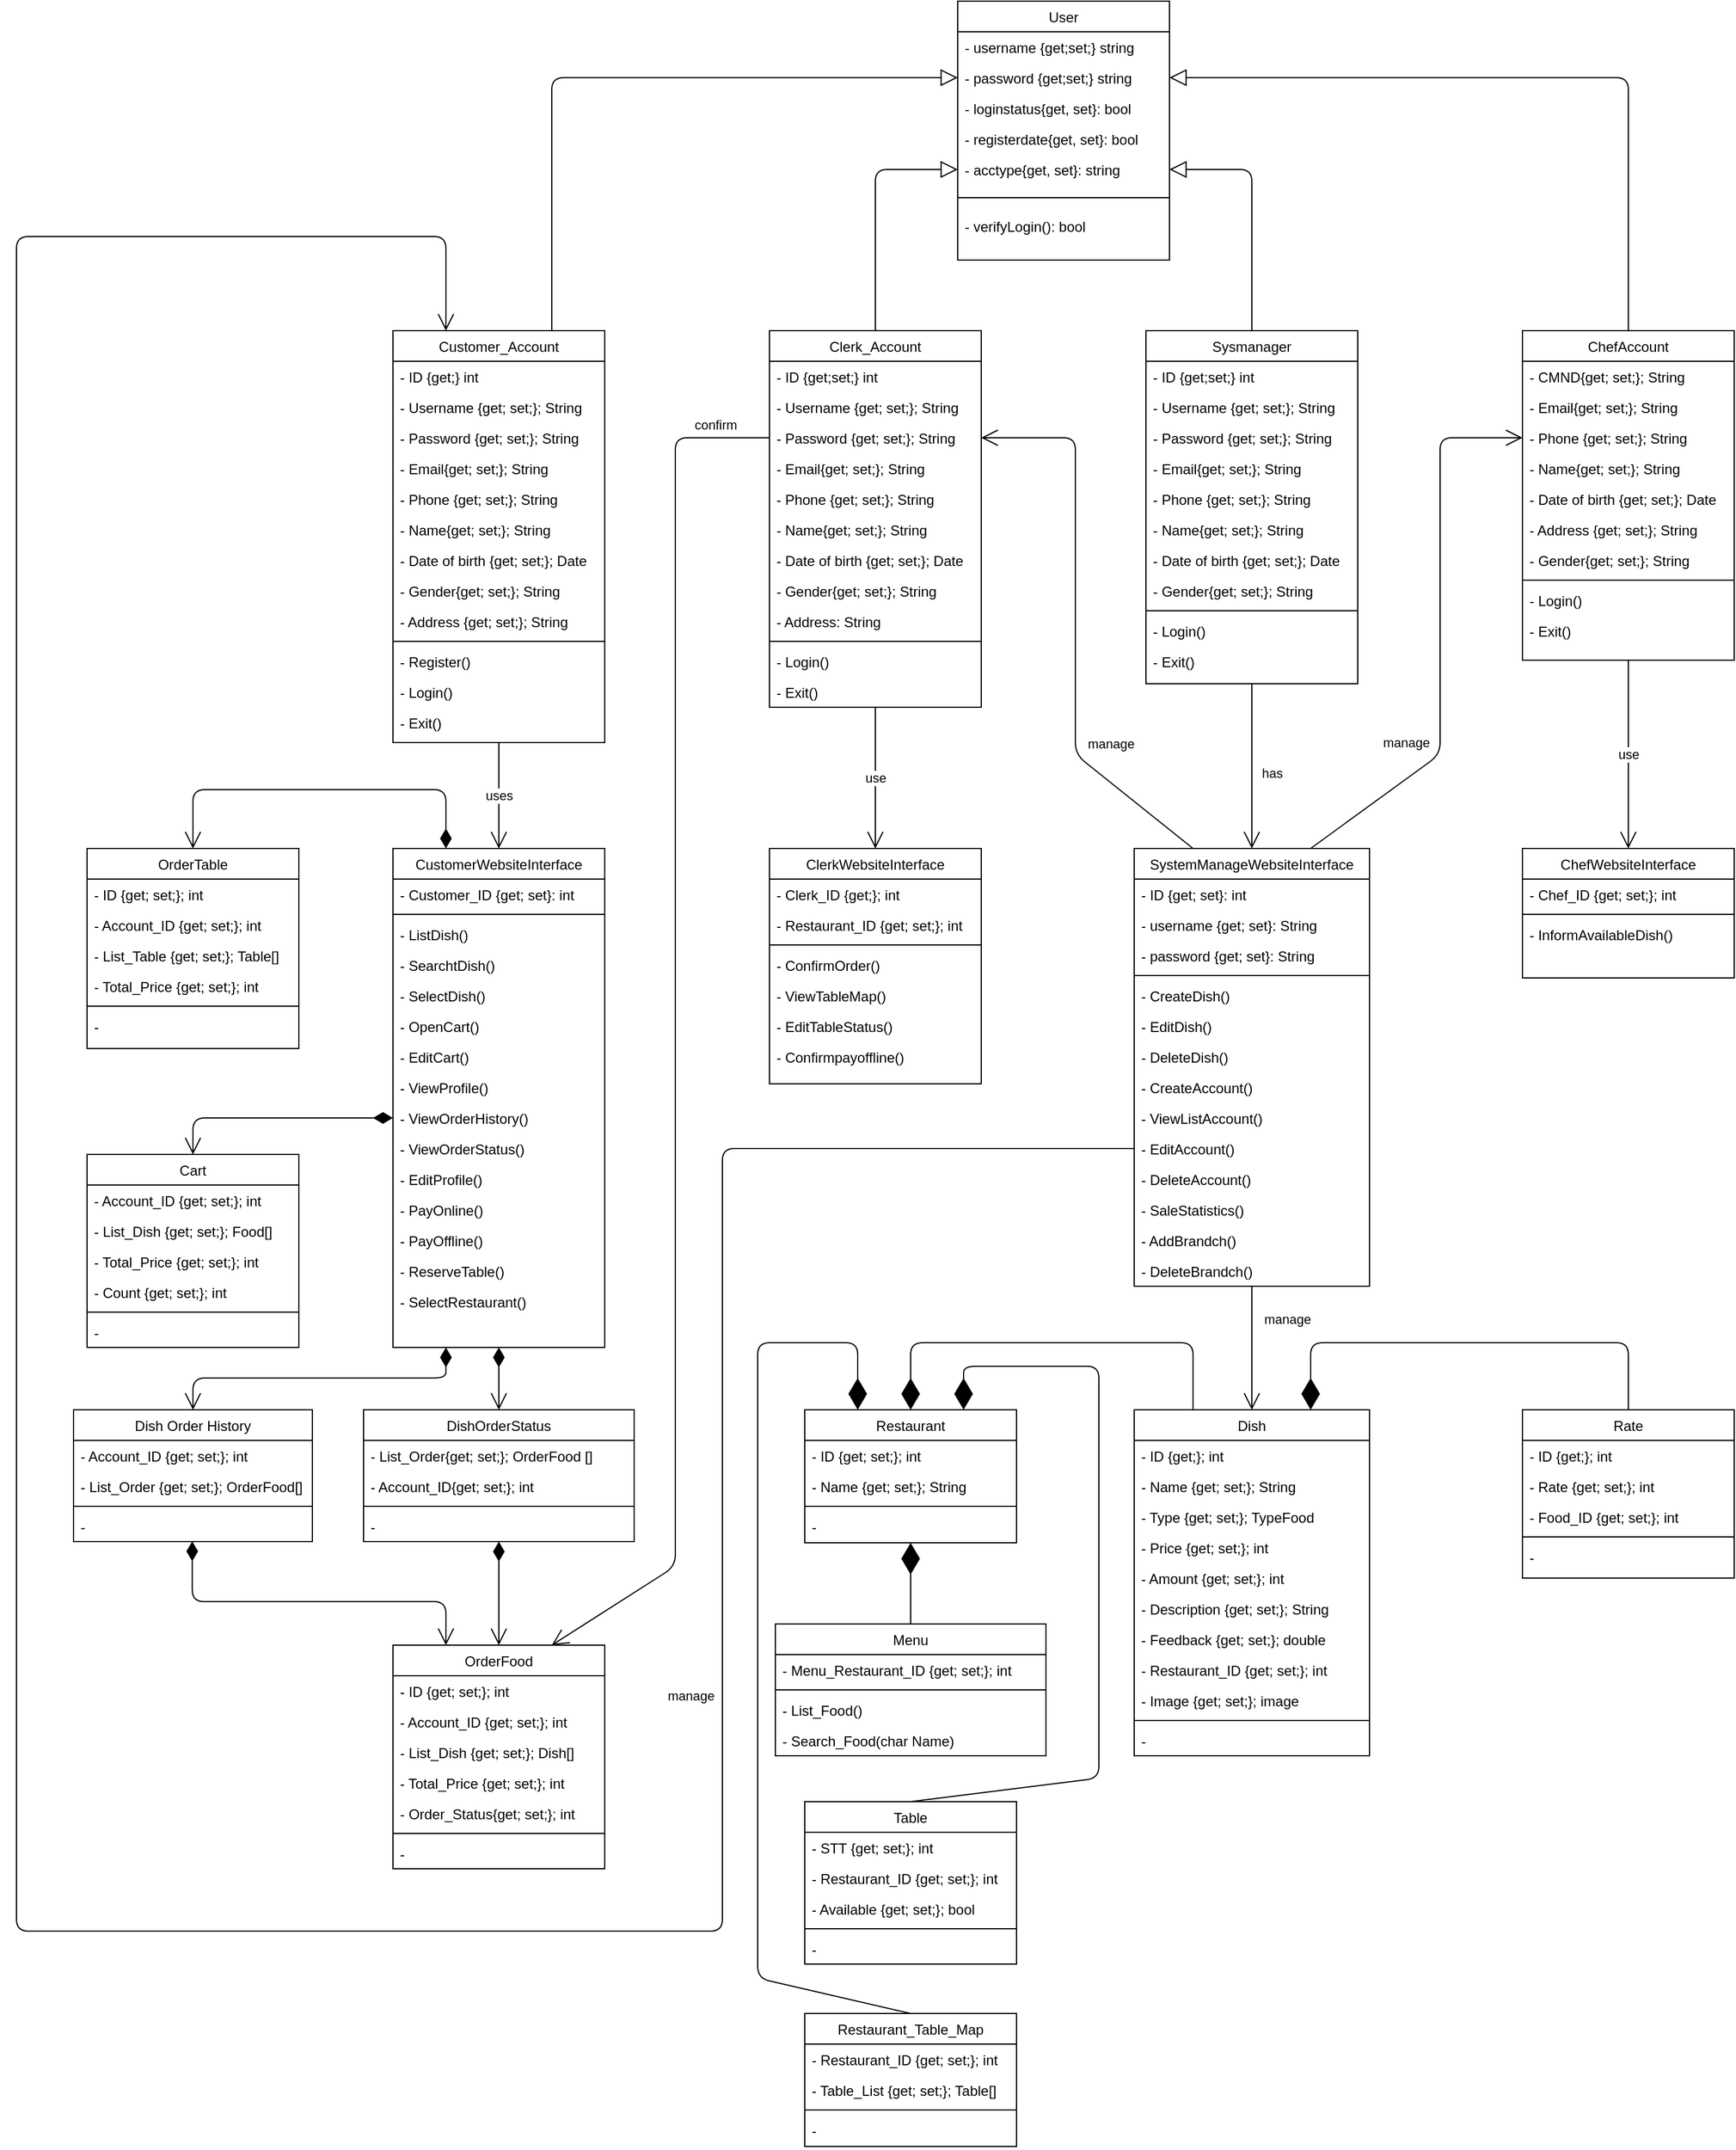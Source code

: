 <mxfile version="15.3.8" type="device"><diagram id="C5RBs43oDa-KdzZeNtuy" name="Page-1"><mxGraphModel dx="4552" dy="2687" grid="1" gridSize="10" guides="1" tooltips="1" connect="1" arrows="1" fold="1" page="1" pageScale="1" pageWidth="827" pageHeight="1169" math="0" shadow="0"><root><mxCell id="WIyWlLk6GJQsqaUBKTNV-0"/><mxCell id="WIyWlLk6GJQsqaUBKTNV-1" parent="WIyWlLk6GJQsqaUBKTNV-0"/><mxCell id="tauOCWXku9OVlkSR3Rvk-0" value="Customer_Account" style="swimlane;fontStyle=0;align=center;verticalAlign=top;childLayout=stackLayout;horizontal=1;startSize=26;horizontalStack=0;resizeParent=1;resizeLast=0;collapsible=1;marginBottom=0;rounded=0;shadow=0;strokeWidth=1;" parent="WIyWlLk6GJQsqaUBKTNV-1" vertex="1"><mxGeometry x="-470" y="-850" width="180" height="350" as="geometry"><mxRectangle x="550" y="140" width="160" height="26" as="alternateBounds"/></mxGeometry></mxCell><mxCell id="tauOCWXku9OVlkSR3Rvk-1" value="- ID {get;} int" style="text;align=left;verticalAlign=top;spacingLeft=4;spacingRight=4;overflow=hidden;rotatable=0;points=[[0,0.5],[1,0.5]];portConstraint=eastwest;" parent="tauOCWXku9OVlkSR3Rvk-0" vertex="1"><mxGeometry y="26" width="180" height="26" as="geometry"/></mxCell><mxCell id="tauOCWXku9OVlkSR3Rvk-2" value="- Username {get; set;}; String" style="text;align=left;verticalAlign=top;spacingLeft=4;spacingRight=4;overflow=hidden;rotatable=0;points=[[0,0.5],[1,0.5]];portConstraint=eastwest;rounded=0;shadow=0;html=0;" parent="tauOCWXku9OVlkSR3Rvk-0" vertex="1"><mxGeometry y="52" width="180" height="26" as="geometry"/></mxCell><mxCell id="tauOCWXku9OVlkSR3Rvk-3" value="- Password {get; set;}; String" style="text;align=left;verticalAlign=top;spacingLeft=4;spacingRight=4;overflow=hidden;rotatable=0;points=[[0,0.5],[1,0.5]];portConstraint=eastwest;rounded=0;shadow=0;html=0;" parent="tauOCWXku9OVlkSR3Rvk-0" vertex="1"><mxGeometry y="78" width="180" height="26" as="geometry"/></mxCell><mxCell id="tauOCWXku9OVlkSR3Rvk-4" value="- Email{get; set;}; String" style="text;align=left;verticalAlign=top;spacingLeft=4;spacingRight=4;overflow=hidden;rotatable=0;points=[[0,0.5],[1,0.5]];portConstraint=eastwest;rounded=0;shadow=0;html=0;" parent="tauOCWXku9OVlkSR3Rvk-0" vertex="1"><mxGeometry y="104" width="180" height="26" as="geometry"/></mxCell><mxCell id="tauOCWXku9OVlkSR3Rvk-5" value="- Phone {get; set;}; String" style="text;align=left;verticalAlign=top;spacingLeft=4;spacingRight=4;overflow=hidden;rotatable=0;points=[[0,0.5],[1,0.5]];portConstraint=eastwest;rounded=0;shadow=0;html=0;" parent="tauOCWXku9OVlkSR3Rvk-0" vertex="1"><mxGeometry y="130" width="180" height="26" as="geometry"/></mxCell><mxCell id="tauOCWXku9OVlkSR3Rvk-7" value="- Name{get; set;}; String" style="text;align=left;verticalAlign=top;spacingLeft=4;spacingRight=4;overflow=hidden;rotatable=0;points=[[0,0.5],[1,0.5]];portConstraint=eastwest;" parent="tauOCWXku9OVlkSR3Rvk-0" vertex="1"><mxGeometry y="156" width="180" height="26" as="geometry"/></mxCell><mxCell id="tauOCWXku9OVlkSR3Rvk-8" value="- Date of birth {get; set;}; Date" style="text;align=left;verticalAlign=top;spacingLeft=4;spacingRight=4;overflow=hidden;rotatable=0;points=[[0,0.5],[1,0.5]];portConstraint=eastwest;" parent="tauOCWXku9OVlkSR3Rvk-0" vertex="1"><mxGeometry y="182" width="180" height="26" as="geometry"/></mxCell><mxCell id="tauOCWXku9OVlkSR3Rvk-9" value="- Gender{get; set;}; String" style="text;align=left;verticalAlign=top;spacingLeft=4;spacingRight=4;overflow=hidden;rotatable=0;points=[[0,0.5],[1,0.5]];portConstraint=eastwest;" parent="tauOCWXku9OVlkSR3Rvk-0" vertex="1"><mxGeometry y="208" width="180" height="26" as="geometry"/></mxCell><mxCell id="tauOCWXku9OVlkSR3Rvk-242" value="- Address {get; set;}; String" style="text;align=left;verticalAlign=top;spacingLeft=4;spacingRight=4;overflow=hidden;rotatable=0;points=[[0,0.5],[1,0.5]];portConstraint=eastwest;" parent="tauOCWXku9OVlkSR3Rvk-0" vertex="1"><mxGeometry y="234" width="180" height="26" as="geometry"/></mxCell><mxCell id="tauOCWXku9OVlkSR3Rvk-6" value="" style="line;html=1;strokeWidth=1;align=left;verticalAlign=middle;spacingTop=-1;spacingLeft=3;spacingRight=3;rotatable=0;labelPosition=right;points=[];portConstraint=eastwest;" parent="tauOCWXku9OVlkSR3Rvk-0" vertex="1"><mxGeometry y="260" width="180" height="8" as="geometry"/></mxCell><mxCell id="Mqyicn6aj4ED9238gG3E-35" value="- Register()" style="text;align=left;verticalAlign=top;spacingLeft=4;spacingRight=4;overflow=hidden;rotatable=0;points=[[0,0.5],[1,0.5]];portConstraint=eastwest;" parent="tauOCWXku9OVlkSR3Rvk-0" vertex="1"><mxGeometry y="268" width="180" height="26" as="geometry"/></mxCell><mxCell id="tauOCWXku9OVlkSR3Rvk-10" value="- Login()" style="text;align=left;verticalAlign=top;spacingLeft=4;spacingRight=4;overflow=hidden;rotatable=0;points=[[0,0.5],[1,0.5]];portConstraint=eastwest;" parent="tauOCWXku9OVlkSR3Rvk-0" vertex="1"><mxGeometry y="294" width="180" height="26" as="geometry"/></mxCell><mxCell id="Mqyicn6aj4ED9238gG3E-36" value="- Exit()" style="text;align=left;verticalAlign=top;spacingLeft=4;spacingRight=4;overflow=hidden;rotatable=0;points=[[0,0.5],[1,0.5]];portConstraint=eastwest;" parent="tauOCWXku9OVlkSR3Rvk-0" vertex="1"><mxGeometry y="320" width="180" height="26" as="geometry"/></mxCell><mxCell id="tauOCWXku9OVlkSR3Rvk-11" value="Dish" style="swimlane;fontStyle=0;align=center;verticalAlign=top;childLayout=stackLayout;horizontal=1;startSize=26;horizontalStack=0;resizeParent=1;resizeLast=0;collapsible=1;marginBottom=0;rounded=0;shadow=0;strokeWidth=1;" parent="WIyWlLk6GJQsqaUBKTNV-1" vertex="1"><mxGeometry x="160" y="67" width="200" height="294" as="geometry"><mxRectangle x="550" y="140" width="160" height="26" as="alternateBounds"/></mxGeometry></mxCell><mxCell id="tauOCWXku9OVlkSR3Rvk-12" value="- ID {get;}; int" style="text;align=left;verticalAlign=top;spacingLeft=4;spacingRight=4;overflow=hidden;rotatable=0;points=[[0,0.5],[1,0.5]];portConstraint=eastwest;" parent="tauOCWXku9OVlkSR3Rvk-11" vertex="1"><mxGeometry y="26" width="200" height="26" as="geometry"/></mxCell><mxCell id="tauOCWXku9OVlkSR3Rvk-13" value="- Name {get; set;}; String" style="text;align=left;verticalAlign=top;spacingLeft=4;spacingRight=4;overflow=hidden;rotatable=0;points=[[0,0.5],[1,0.5]];portConstraint=eastwest;rounded=0;shadow=0;html=0;" parent="tauOCWXku9OVlkSR3Rvk-11" vertex="1"><mxGeometry y="52" width="200" height="26" as="geometry"/></mxCell><mxCell id="tauOCWXku9OVlkSR3Rvk-14" value="- Type {get; set;}; TypeFood" style="text;align=left;verticalAlign=top;spacingLeft=4;spacingRight=4;overflow=hidden;rotatable=0;points=[[0,0.5],[1,0.5]];portConstraint=eastwest;rounded=0;shadow=0;html=0;" parent="tauOCWXku9OVlkSR3Rvk-11" vertex="1"><mxGeometry y="78" width="200" height="26" as="geometry"/></mxCell><mxCell id="tauOCWXku9OVlkSR3Rvk-15" value="- Price {get; set;}; int" style="text;align=left;verticalAlign=top;spacingLeft=4;spacingRight=4;overflow=hidden;rotatable=0;points=[[0,0.5],[1,0.5]];portConstraint=eastwest;rounded=0;shadow=0;html=0;" parent="tauOCWXku9OVlkSR3Rvk-11" vertex="1"><mxGeometry y="104" width="200" height="26" as="geometry"/></mxCell><mxCell id="tauOCWXku9OVlkSR3Rvk-16" value="- Amount {get; set;}; int" style="text;align=left;verticalAlign=top;spacingLeft=4;spacingRight=4;overflow=hidden;rotatable=0;points=[[0,0.5],[1,0.5]];portConstraint=eastwest;rounded=0;shadow=0;html=0;" parent="tauOCWXku9OVlkSR3Rvk-11" vertex="1"><mxGeometry y="130" width="200" height="26" as="geometry"/></mxCell><mxCell id="tauOCWXku9OVlkSR3Rvk-17" value="- Description {get; set;}; String" style="text;align=left;verticalAlign=top;spacingLeft=4;spacingRight=4;overflow=hidden;rotatable=0;points=[[0,0.5],[1,0.5]];portConstraint=eastwest;" parent="tauOCWXku9OVlkSR3Rvk-11" vertex="1"><mxGeometry y="156" width="200" height="26" as="geometry"/></mxCell><mxCell id="tauOCWXku9OVlkSR3Rvk-47" value="- Feedback {get; set;}; double" style="text;align=left;verticalAlign=top;spacingLeft=4;spacingRight=4;overflow=hidden;rotatable=0;points=[[0,0.5],[1,0.5]];portConstraint=eastwest;" parent="tauOCWXku9OVlkSR3Rvk-11" vertex="1"><mxGeometry y="182" width="200" height="26" as="geometry"/></mxCell><mxCell id="tauOCWXku9OVlkSR3Rvk-18" value="- Restaurant_ID {get; set;}; int" style="text;align=left;verticalAlign=top;spacingLeft=4;spacingRight=4;overflow=hidden;rotatable=0;points=[[0,0.5],[1,0.5]];portConstraint=eastwest;" parent="tauOCWXku9OVlkSR3Rvk-11" vertex="1"><mxGeometry y="208" width="200" height="26" as="geometry"/></mxCell><mxCell id="tauOCWXku9OVlkSR3Rvk-78" value="- Image {get; set;}; image" style="text;align=left;verticalAlign=top;spacingLeft=4;spacingRight=4;overflow=hidden;rotatable=0;points=[[0,0.5],[1,0.5]];portConstraint=eastwest;" parent="tauOCWXku9OVlkSR3Rvk-11" vertex="1"><mxGeometry y="234" width="200" height="26" as="geometry"/></mxCell><mxCell id="tauOCWXku9OVlkSR3Rvk-20" value="" style="line;html=1;strokeWidth=1;align=left;verticalAlign=middle;spacingTop=-1;spacingLeft=3;spacingRight=3;rotatable=0;labelPosition=right;points=[];portConstraint=eastwest;" parent="tauOCWXku9OVlkSR3Rvk-11" vertex="1"><mxGeometry y="260" width="200" height="8" as="geometry"/></mxCell><mxCell id="tauOCWXku9OVlkSR3Rvk-21" value="- " style="text;align=left;verticalAlign=top;spacingLeft=4;spacingRight=4;overflow=hidden;rotatable=0;points=[[0,0.5],[1,0.5]];portConstraint=eastwest;" parent="tauOCWXku9OVlkSR3Rvk-11" vertex="1"><mxGeometry y="268" width="200" height="26" as="geometry"/></mxCell><mxCell id="tauOCWXku9OVlkSR3Rvk-22" value="Rate" style="swimlane;fontStyle=0;align=center;verticalAlign=top;childLayout=stackLayout;horizontal=1;startSize=26;horizontalStack=0;resizeParent=1;resizeLast=0;collapsible=1;marginBottom=0;rounded=0;shadow=0;strokeWidth=1;" parent="WIyWlLk6GJQsqaUBKTNV-1" vertex="1"><mxGeometry x="490" y="67" width="180" height="143" as="geometry"><mxRectangle x="550" y="140" width="160" height="26" as="alternateBounds"/></mxGeometry></mxCell><mxCell id="tauOCWXku9OVlkSR3Rvk-45" value="- ID {get;}; int" style="text;align=left;verticalAlign=top;spacingLeft=4;spacingRight=4;overflow=hidden;rotatable=0;points=[[0,0.5],[1,0.5]];portConstraint=eastwest;" parent="tauOCWXku9OVlkSR3Rvk-22" vertex="1"><mxGeometry y="26" width="180" height="26" as="geometry"/></mxCell><mxCell id="tauOCWXku9OVlkSR3Rvk-24" value="- Rate {get; set;}; int" style="text;align=left;verticalAlign=top;spacingLeft=4;spacingRight=4;overflow=hidden;rotatable=0;points=[[0,0.5],[1,0.5]];portConstraint=eastwest;rounded=0;shadow=0;html=0;" parent="tauOCWXku9OVlkSR3Rvk-22" vertex="1"><mxGeometry y="52" width="180" height="26" as="geometry"/></mxCell><mxCell id="tauOCWXku9OVlkSR3Rvk-25" value="- Food_ID {get; set;}; int" style="text;align=left;verticalAlign=top;spacingLeft=4;spacingRight=4;overflow=hidden;rotatable=0;points=[[0,0.5],[1,0.5]];portConstraint=eastwest;rounded=0;shadow=0;html=0;" parent="tauOCWXku9OVlkSR3Rvk-22" vertex="1"><mxGeometry y="78" width="180" height="26" as="geometry"/></mxCell><mxCell id="tauOCWXku9OVlkSR3Rvk-31" value="" style="line;html=1;strokeWidth=1;align=left;verticalAlign=middle;spacingTop=-1;spacingLeft=3;spacingRight=3;rotatable=0;labelPosition=right;points=[];portConstraint=eastwest;" parent="tauOCWXku9OVlkSR3Rvk-22" vertex="1"><mxGeometry y="104" width="180" height="8" as="geometry"/></mxCell><mxCell id="tauOCWXku9OVlkSR3Rvk-32" value="- " style="text;align=left;verticalAlign=top;spacingLeft=4;spacingRight=4;overflow=hidden;rotatable=0;points=[[0,0.5],[1,0.5]];portConstraint=eastwest;" parent="tauOCWXku9OVlkSR3Rvk-22" vertex="1"><mxGeometry y="112" width="180" height="26" as="geometry"/></mxCell><mxCell id="tauOCWXku9OVlkSR3Rvk-39" value="Menu" style="swimlane;fontStyle=0;align=center;verticalAlign=top;childLayout=stackLayout;horizontal=1;startSize=26;horizontalStack=0;resizeParent=1;resizeLast=0;collapsible=1;marginBottom=0;rounded=0;shadow=0;strokeWidth=1;" parent="WIyWlLk6GJQsqaUBKTNV-1" vertex="1"><mxGeometry x="-145" y="249" width="230" height="112" as="geometry"><mxRectangle x="550" y="140" width="160" height="26" as="alternateBounds"/></mxGeometry></mxCell><mxCell id="tauOCWXku9OVlkSR3Rvk-55" value="- Menu_Restaurant_ID {get; set;}; int" style="text;align=left;verticalAlign=top;spacingLeft=4;spacingRight=4;overflow=hidden;rotatable=0;points=[[0,0.5],[1,0.5]];portConstraint=eastwest;" parent="tauOCWXku9OVlkSR3Rvk-39" vertex="1"><mxGeometry y="26" width="230" height="26" as="geometry"/></mxCell><mxCell id="tauOCWXku9OVlkSR3Rvk-43" value="" style="line;html=1;strokeWidth=1;align=left;verticalAlign=middle;spacingTop=-1;spacingLeft=3;spacingRight=3;rotatable=0;labelPosition=right;points=[];portConstraint=eastwest;" parent="tauOCWXku9OVlkSR3Rvk-39" vertex="1"><mxGeometry y="52" width="230" height="8" as="geometry"/></mxCell><mxCell id="tauOCWXku9OVlkSR3Rvk-44" value="- List_Food()" style="text;align=left;verticalAlign=top;spacingLeft=4;spacingRight=4;overflow=hidden;rotatable=0;points=[[0,0.5],[1,0.5]];portConstraint=eastwest;" parent="tauOCWXku9OVlkSR3Rvk-39" vertex="1"><mxGeometry y="60" width="230" height="26" as="geometry"/></mxCell><mxCell id="tauOCWXku9OVlkSR3Rvk-56" value="- Search_Food(char Name)" style="text;align=left;verticalAlign=top;spacingLeft=4;spacingRight=4;overflow=hidden;rotatable=0;points=[[0,0.5],[1,0.5]];portConstraint=eastwest;" parent="tauOCWXku9OVlkSR3Rvk-39" vertex="1"><mxGeometry y="86" width="230" height="26" as="geometry"/></mxCell><mxCell id="tauOCWXku9OVlkSR3Rvk-48" value="Restaurant" style="swimlane;fontStyle=0;align=center;verticalAlign=top;childLayout=stackLayout;horizontal=1;startSize=26;horizontalStack=0;resizeParent=1;resizeLast=0;collapsible=1;marginBottom=0;rounded=0;shadow=0;strokeWidth=1;" parent="WIyWlLk6GJQsqaUBKTNV-1" vertex="1"><mxGeometry x="-120" y="67" width="180" height="113" as="geometry"><mxRectangle x="550" y="140" width="160" height="26" as="alternateBounds"/></mxGeometry></mxCell><mxCell id="tauOCWXku9OVlkSR3Rvk-49" value="- ID {get; set;}; int" style="text;align=left;verticalAlign=top;spacingLeft=4;spacingRight=4;overflow=hidden;rotatable=0;points=[[0,0.5],[1,0.5]];portConstraint=eastwest;" parent="tauOCWXku9OVlkSR3Rvk-48" vertex="1"><mxGeometry y="26" width="180" height="26" as="geometry"/></mxCell><mxCell id="tauOCWXku9OVlkSR3Rvk-54" value="- Name {get; set;}; String" style="text;align=left;verticalAlign=top;spacingLeft=4;spacingRight=4;overflow=hidden;rotatable=0;points=[[0,0.5],[1,0.5]];portConstraint=eastwest;rounded=0;shadow=0;html=0;" parent="tauOCWXku9OVlkSR3Rvk-48" vertex="1"><mxGeometry y="52" width="180" height="26" as="geometry"/></mxCell><mxCell id="tauOCWXku9OVlkSR3Rvk-52" value="" style="line;html=1;strokeWidth=1;align=left;verticalAlign=middle;spacingTop=-1;spacingLeft=3;spacingRight=3;rotatable=0;labelPosition=right;points=[];portConstraint=eastwest;" parent="tauOCWXku9OVlkSR3Rvk-48" vertex="1"><mxGeometry y="78" width="180" height="8" as="geometry"/></mxCell><mxCell id="tauOCWXku9OVlkSR3Rvk-53" value="- " style="text;align=left;verticalAlign=top;spacingLeft=4;spacingRight=4;overflow=hidden;rotatable=0;points=[[0,0.5],[1,0.5]];portConstraint=eastwest;" parent="tauOCWXku9OVlkSR3Rvk-48" vertex="1"><mxGeometry y="86" width="180" height="26" as="geometry"/></mxCell><mxCell id="tauOCWXku9OVlkSR3Rvk-57" value="Table" style="swimlane;fontStyle=0;align=center;verticalAlign=top;childLayout=stackLayout;horizontal=1;startSize=26;horizontalStack=0;resizeParent=1;resizeLast=0;collapsible=1;marginBottom=0;rounded=0;shadow=0;strokeWidth=1;" parent="WIyWlLk6GJQsqaUBKTNV-1" vertex="1"><mxGeometry x="-120" y="400" width="180" height="138" as="geometry"><mxRectangle x="550" y="140" width="160" height="26" as="alternateBounds"/></mxGeometry></mxCell><mxCell id="tauOCWXku9OVlkSR3Rvk-59" value="- STT {get; set;}; int" style="text;align=left;verticalAlign=top;spacingLeft=4;spacingRight=4;overflow=hidden;rotatable=0;points=[[0,0.5],[1,0.5]];portConstraint=eastwest;rounded=0;shadow=0;html=0;" parent="tauOCWXku9OVlkSR3Rvk-57" vertex="1"><mxGeometry y="26" width="180" height="26" as="geometry"/></mxCell><mxCell id="tauOCWXku9OVlkSR3Rvk-63" value="- Restaurant_ID {get; set;}; int" style="text;align=left;verticalAlign=top;spacingLeft=4;spacingRight=4;overflow=hidden;rotatable=0;points=[[0,0.5],[1,0.5]];portConstraint=eastwest;" parent="tauOCWXku9OVlkSR3Rvk-57" vertex="1"><mxGeometry y="52" width="180" height="26" as="geometry"/></mxCell><mxCell id="tauOCWXku9OVlkSR3Rvk-62" value="- Available {get; set;}; bool" style="text;align=left;verticalAlign=top;spacingLeft=4;spacingRight=4;overflow=hidden;rotatable=0;points=[[0,0.5],[1,0.5]];portConstraint=eastwest;rounded=0;shadow=0;html=0;" parent="tauOCWXku9OVlkSR3Rvk-57" vertex="1"><mxGeometry y="78" width="180" height="26" as="geometry"/></mxCell><mxCell id="tauOCWXku9OVlkSR3Rvk-60" value="" style="line;html=1;strokeWidth=1;align=left;verticalAlign=middle;spacingTop=-1;spacingLeft=3;spacingRight=3;rotatable=0;labelPosition=right;points=[];portConstraint=eastwest;" parent="tauOCWXku9OVlkSR3Rvk-57" vertex="1"><mxGeometry y="104" width="180" height="8" as="geometry"/></mxCell><mxCell id="tauOCWXku9OVlkSR3Rvk-61" value="- " style="text;align=left;verticalAlign=top;spacingLeft=4;spacingRight=4;overflow=hidden;rotatable=0;points=[[0,0.5],[1,0.5]];portConstraint=eastwest;" parent="tauOCWXku9OVlkSR3Rvk-57" vertex="1"><mxGeometry y="112" width="180" height="26" as="geometry"/></mxCell><mxCell id="tauOCWXku9OVlkSR3Rvk-71" value="Cart" style="swimlane;fontStyle=0;align=center;verticalAlign=top;childLayout=stackLayout;horizontal=1;startSize=26;horizontalStack=0;resizeParent=1;resizeLast=0;collapsible=1;marginBottom=0;rounded=0;shadow=0;strokeWidth=1;" parent="WIyWlLk6GJQsqaUBKTNV-1" vertex="1"><mxGeometry x="-730" y="-150" width="180" height="164" as="geometry"><mxRectangle x="550" y="140" width="160" height="26" as="alternateBounds"/></mxGeometry></mxCell><mxCell id="tauOCWXku9OVlkSR3Rvk-72" value="- Account_ID {get; set;}; int" style="text;align=left;verticalAlign=top;spacingLeft=4;spacingRight=4;overflow=hidden;rotatable=0;points=[[0,0.5],[1,0.5]];portConstraint=eastwest;" parent="tauOCWXku9OVlkSR3Rvk-71" vertex="1"><mxGeometry y="26" width="180" height="26" as="geometry"/></mxCell><mxCell id="tauOCWXku9OVlkSR3Rvk-73" value="- List_Dish {get; set;}; Food[]" style="text;align=left;verticalAlign=top;spacingLeft=4;spacingRight=4;overflow=hidden;rotatable=0;points=[[0,0.5],[1,0.5]];portConstraint=eastwest;rounded=0;shadow=0;html=0;" parent="tauOCWXku9OVlkSR3Rvk-71" vertex="1"><mxGeometry y="52" width="180" height="26" as="geometry"/></mxCell><mxCell id="tauOCWXku9OVlkSR3Rvk-74" value="- Total_Price {get; set;}; int" style="text;align=left;verticalAlign=top;spacingLeft=4;spacingRight=4;overflow=hidden;rotatable=0;points=[[0,0.5],[1,0.5]];portConstraint=eastwest;rounded=0;shadow=0;html=0;" parent="tauOCWXku9OVlkSR3Rvk-71" vertex="1"><mxGeometry y="78" width="180" height="26" as="geometry"/></mxCell><mxCell id="tauOCWXku9OVlkSR3Rvk-75" value="- Count {get; set;}; int" style="text;align=left;verticalAlign=top;spacingLeft=4;spacingRight=4;overflow=hidden;rotatable=0;points=[[0,0.5],[1,0.5]];portConstraint=eastwest;" parent="tauOCWXku9OVlkSR3Rvk-71" vertex="1"><mxGeometry y="104" width="180" height="26" as="geometry"/></mxCell><mxCell id="tauOCWXku9OVlkSR3Rvk-76" value="" style="line;html=1;strokeWidth=1;align=left;verticalAlign=middle;spacingTop=-1;spacingLeft=3;spacingRight=3;rotatable=0;labelPosition=right;points=[];portConstraint=eastwest;" parent="tauOCWXku9OVlkSR3Rvk-71" vertex="1"><mxGeometry y="130" width="180" height="8" as="geometry"/></mxCell><mxCell id="tauOCWXku9OVlkSR3Rvk-77" value="- " style="text;align=left;verticalAlign=top;spacingLeft=4;spacingRight=4;overflow=hidden;rotatable=0;points=[[0,0.5],[1,0.5]];portConstraint=eastwest;" parent="tauOCWXku9OVlkSR3Rvk-71" vertex="1"><mxGeometry y="138" width="180" height="26" as="geometry"/></mxCell><mxCell id="tauOCWXku9OVlkSR3Rvk-79" value="Restaurant_Table_Map" style="swimlane;fontStyle=0;align=center;verticalAlign=top;childLayout=stackLayout;horizontal=1;startSize=26;horizontalStack=0;resizeParent=1;resizeLast=0;collapsible=1;marginBottom=0;rounded=0;shadow=0;strokeWidth=1;" parent="WIyWlLk6GJQsqaUBKTNV-1" vertex="1"><mxGeometry x="-120" y="580" width="180" height="113" as="geometry"><mxRectangle x="550" y="140" width="160" height="26" as="alternateBounds"/></mxGeometry></mxCell><mxCell id="tauOCWXku9OVlkSR3Rvk-81" value="- Restaurant_ID {get; set;}; int" style="text;align=left;verticalAlign=top;spacingLeft=4;spacingRight=4;overflow=hidden;rotatable=0;points=[[0,0.5],[1,0.5]];portConstraint=eastwest;" parent="tauOCWXku9OVlkSR3Rvk-79" vertex="1"><mxGeometry y="26" width="180" height="26" as="geometry"/></mxCell><mxCell id="tauOCWXku9OVlkSR3Rvk-82" value="- Table_List {get; set;}; Table[]" style="text;align=left;verticalAlign=top;spacingLeft=4;spacingRight=4;overflow=hidden;rotatable=0;points=[[0,0.5],[1,0.5]];portConstraint=eastwest;rounded=0;shadow=0;html=0;" parent="tauOCWXku9OVlkSR3Rvk-79" vertex="1"><mxGeometry y="52" width="180" height="26" as="geometry"/></mxCell><mxCell id="tauOCWXku9OVlkSR3Rvk-83" value="" style="line;html=1;strokeWidth=1;align=left;verticalAlign=middle;spacingTop=-1;spacingLeft=3;spacingRight=3;rotatable=0;labelPosition=right;points=[];portConstraint=eastwest;" parent="tauOCWXku9OVlkSR3Rvk-79" vertex="1"><mxGeometry y="78" width="180" height="8" as="geometry"/></mxCell><mxCell id="tauOCWXku9OVlkSR3Rvk-84" value="- " style="text;align=left;verticalAlign=top;spacingLeft=4;spacingRight=4;overflow=hidden;rotatable=0;points=[[0,0.5],[1,0.5]];portConstraint=eastwest;" parent="tauOCWXku9OVlkSR3Rvk-79" vertex="1"><mxGeometry y="86" width="180" height="26" as="geometry"/></mxCell><mxCell id="tauOCWXku9OVlkSR3Rvk-85" value="Dish Order History" style="swimlane;fontStyle=0;align=center;verticalAlign=top;childLayout=stackLayout;horizontal=1;startSize=26;horizontalStack=0;resizeParent=1;resizeLast=0;collapsible=1;marginBottom=0;rounded=0;shadow=0;strokeWidth=1;" parent="WIyWlLk6GJQsqaUBKTNV-1" vertex="1"><mxGeometry x="-741.5" y="67" width="203" height="112" as="geometry"><mxRectangle x="550" y="140" width="160" height="26" as="alternateBounds"/></mxGeometry></mxCell><mxCell id="tauOCWXku9OVlkSR3Rvk-98" value="- Account_ID {get; set;}; int" style="text;align=left;verticalAlign=top;spacingLeft=4;spacingRight=4;overflow=hidden;rotatable=0;points=[[0,0.5],[1,0.5]];portConstraint=eastwest;" parent="tauOCWXku9OVlkSR3Rvk-85" vertex="1"><mxGeometry y="26" width="203" height="26" as="geometry"/></mxCell><mxCell id="tauOCWXku9OVlkSR3Rvk-87" value="- List_Order {get; set;}; OrderFood[]" style="text;align=left;verticalAlign=top;spacingLeft=4;spacingRight=4;overflow=hidden;rotatable=0;points=[[0,0.5],[1,0.5]];portConstraint=eastwest;rounded=0;shadow=0;html=0;" parent="tauOCWXku9OVlkSR3Rvk-85" vertex="1"><mxGeometry y="52" width="203" height="26" as="geometry"/></mxCell><mxCell id="tauOCWXku9OVlkSR3Rvk-90" value="" style="line;html=1;strokeWidth=1;align=left;verticalAlign=middle;spacingTop=-1;spacingLeft=3;spacingRight=3;rotatable=0;labelPosition=right;points=[];portConstraint=eastwest;" parent="tauOCWXku9OVlkSR3Rvk-85" vertex="1"><mxGeometry y="78" width="203" height="8" as="geometry"/></mxCell><mxCell id="tauOCWXku9OVlkSR3Rvk-91" value="- " style="text;align=left;verticalAlign=top;spacingLeft=4;spacingRight=4;overflow=hidden;rotatable=0;points=[[0,0.5],[1,0.5]];portConstraint=eastwest;" parent="tauOCWXku9OVlkSR3Rvk-85" vertex="1"><mxGeometry y="86" width="203" height="26" as="geometry"/></mxCell><mxCell id="tauOCWXku9OVlkSR3Rvk-92" value="OrderFood" style="swimlane;fontStyle=0;align=center;verticalAlign=top;childLayout=stackLayout;horizontal=1;startSize=26;horizontalStack=0;resizeParent=1;resizeLast=0;collapsible=1;marginBottom=0;rounded=0;shadow=0;strokeWidth=1;" parent="WIyWlLk6GJQsqaUBKTNV-1" vertex="1"><mxGeometry x="-470" y="267" width="180" height="190" as="geometry"><mxRectangle x="550" y="140" width="160" height="26" as="alternateBounds"/></mxGeometry></mxCell><mxCell id="tauOCWXku9OVlkSR3Rvk-99" value="- ID {get; set;}; int" style="text;align=left;verticalAlign=top;spacingLeft=4;spacingRight=4;overflow=hidden;rotatable=0;points=[[0,0.5],[1,0.5]];portConstraint=eastwest;" parent="tauOCWXku9OVlkSR3Rvk-92" vertex="1"><mxGeometry y="26" width="180" height="26" as="geometry"/></mxCell><mxCell id="tauOCWXku9OVlkSR3Rvk-93" value="- Account_ID {get; set;}; int" style="text;align=left;verticalAlign=top;spacingLeft=4;spacingRight=4;overflow=hidden;rotatable=0;points=[[0,0.5],[1,0.5]];portConstraint=eastwest;" parent="tauOCWXku9OVlkSR3Rvk-92" vertex="1"><mxGeometry y="52" width="180" height="26" as="geometry"/></mxCell><mxCell id="tauOCWXku9OVlkSR3Rvk-94" value="- List_Dish {get; set;}; Dish[]" style="text;align=left;verticalAlign=top;spacingLeft=4;spacingRight=4;overflow=hidden;rotatable=0;points=[[0,0.5],[1,0.5]];portConstraint=eastwest;rounded=0;shadow=0;html=0;" parent="tauOCWXku9OVlkSR3Rvk-92" vertex="1"><mxGeometry y="78" width="180" height="26" as="geometry"/></mxCell><mxCell id="tauOCWXku9OVlkSR3Rvk-100" value="- Total_Price {get; set;}; int" style="text;align=left;verticalAlign=top;spacingLeft=4;spacingRight=4;overflow=hidden;rotatable=0;points=[[0,0.5],[1,0.5]];portConstraint=eastwest;rounded=0;shadow=0;html=0;" parent="tauOCWXku9OVlkSR3Rvk-92" vertex="1"><mxGeometry y="104" width="180" height="26" as="geometry"/></mxCell><mxCell id="Mqyicn6aj4ED9238gG3E-48" value="- Order_Status{get; set;}; int" style="text;align=left;verticalAlign=top;spacingLeft=4;spacingRight=4;overflow=hidden;rotatable=0;points=[[0,0.5],[1,0.5]];portConstraint=eastwest;rounded=0;shadow=0;html=0;" parent="tauOCWXku9OVlkSR3Rvk-92" vertex="1"><mxGeometry y="130" width="180" height="26" as="geometry"/></mxCell><mxCell id="tauOCWXku9OVlkSR3Rvk-96" value="" style="line;html=1;strokeWidth=1;align=left;verticalAlign=middle;spacingTop=-1;spacingLeft=3;spacingRight=3;rotatable=0;labelPosition=right;points=[];portConstraint=eastwest;" parent="tauOCWXku9OVlkSR3Rvk-92" vertex="1"><mxGeometry y="156" width="180" height="8" as="geometry"/></mxCell><mxCell id="tauOCWXku9OVlkSR3Rvk-97" value="- " style="text;align=left;verticalAlign=top;spacingLeft=4;spacingRight=4;overflow=hidden;rotatable=0;points=[[0,0.5],[1,0.5]];portConstraint=eastwest;" parent="tauOCWXku9OVlkSR3Rvk-92" vertex="1"><mxGeometry y="164" width="180" height="26" as="geometry"/></mxCell><mxCell id="tauOCWXku9OVlkSR3Rvk-102" value="" style="endArrow=open;html=1;endSize=12;startArrow=diamondThin;startSize=14;startFill=1;edgeStyle=orthogonalEdgeStyle;align=left;verticalAlign=bottom;sourcePerimeterSpacing=0;strokeWidth=1;exitX=0.497;exitY=0.992;exitDx=0;exitDy=0;exitPerimeter=0;entryX=0.25;entryY=0;entryDx=0;entryDy=0;" parent="WIyWlLk6GJQsqaUBKTNV-1" source="tauOCWXku9OVlkSR3Rvk-91" target="tauOCWXku9OVlkSR3Rvk-92" edge="1"><mxGeometry x="-0.798" y="21" relative="1" as="geometry"><mxPoint x="-393" y="231.5" as="sourcePoint"/><mxPoint x="-233" y="231.5" as="targetPoint"/><mxPoint as="offset"/><Array as="points"><mxPoint x="-641" y="230"/><mxPoint x="-425" y="230"/></Array></mxGeometry></mxCell><mxCell id="tauOCWXku9OVlkSR3Rvk-104" value="" style="endArrow=open;html=1;endSize=12;startArrow=diamondThin;startSize=14;startFill=1;edgeStyle=orthogonalEdgeStyle;align=left;verticalAlign=bottom;sourcePerimeterSpacing=0;strokeWidth=1;entryX=0.5;entryY=0;entryDx=0;entryDy=0;exitX=0.25;exitY=1;exitDx=0;exitDy=0;" parent="WIyWlLk6GJQsqaUBKTNV-1" source="tauOCWXku9OVlkSR3Rvk-175" target="tauOCWXku9OVlkSR3Rvk-85" edge="1"><mxGeometry x="-0.798" y="21" relative="1" as="geometry"><mxPoint x="-858" y="300" as="sourcePoint"/><mxPoint x="-650" y="545" as="targetPoint"/><mxPoint as="offset"/><Array as="points"><mxPoint x="-425" y="40"/><mxPoint x="-640" y="40"/></Array></mxGeometry></mxCell><mxCell id="tauOCWXku9OVlkSR3Rvk-105" value="" style="endArrow=open;html=1;endSize=12;startArrow=diamondThin;startSize=14;startFill=1;edgeStyle=orthogonalEdgeStyle;align=left;verticalAlign=bottom;sourcePerimeterSpacing=0;strokeWidth=1;entryX=0.5;entryY=0;entryDx=0;entryDy=0;exitX=0;exitY=0.5;exitDx=0;exitDy=0;" parent="WIyWlLk6GJQsqaUBKTNV-1" source="Mqyicn6aj4ED9238gG3E-70" target="tauOCWXku9OVlkSR3Rvk-71" edge="1"><mxGeometry x="-0.798" y="21" relative="1" as="geometry"><mxPoint x="-1090" y="320" as="sourcePoint"/><mxPoint x="-713" y="655" as="targetPoint"/><mxPoint as="offset"/><Array as="points"><mxPoint x="-640" y="-181"/></Array></mxGeometry></mxCell><mxCell id="tauOCWXku9OVlkSR3Rvk-106" value="" style="endArrow=diamondThin;endFill=1;endSize=24;html=1;sourcePerimeterSpacing=0;strokeWidth=1;entryX=0.25;entryY=0;entryDx=0;entryDy=0;exitX=0.5;exitY=0;exitDx=0;exitDy=0;" parent="WIyWlLk6GJQsqaUBKTNV-1" source="tauOCWXku9OVlkSR3Rvk-79" target="tauOCWXku9OVlkSR3Rvk-48" edge="1"><mxGeometry width="160" relative="1" as="geometry"><mxPoint x="100" y="950" as="sourcePoint"/><mxPoint x="260" y="950" as="targetPoint"/><Array as="points"><mxPoint x="-160" y="550"/><mxPoint x="-160" y="10"/><mxPoint x="-75" y="10"/></Array></mxGeometry></mxCell><mxCell id="tauOCWXku9OVlkSR3Rvk-107" value="" style="endArrow=diamondThin;endFill=1;endSize=24;html=1;sourcePerimeterSpacing=0;strokeWidth=1;entryX=0.75;entryY=0;entryDx=0;entryDy=0;exitX=0.5;exitY=0;exitDx=0;exitDy=0;" parent="WIyWlLk6GJQsqaUBKTNV-1" source="tauOCWXku9OVlkSR3Rvk-57" target="tauOCWXku9OVlkSR3Rvk-48" edge="1"><mxGeometry width="160" relative="1" as="geometry"><mxPoint x="40" y="679" as="sourcePoint"/><mxPoint x="150" y="679" as="targetPoint"/><Array as="points"><mxPoint x="130" y="380"/><mxPoint x="130" y="30"/><mxPoint x="15" y="30"/></Array></mxGeometry></mxCell><mxCell id="tauOCWXku9OVlkSR3Rvk-108" value="" style="endArrow=diamondThin;endFill=1;endSize=24;html=1;sourcePerimeterSpacing=0;strokeWidth=1;entryX=0.5;entryY=0;entryDx=0;entryDy=0;exitX=0.25;exitY=0;exitDx=0;exitDy=0;" parent="WIyWlLk6GJQsqaUBKTNV-1" source="tauOCWXku9OVlkSR3Rvk-11" target="tauOCWXku9OVlkSR3Rvk-48" edge="1"><mxGeometry width="160" relative="1" as="geometry"><mxPoint x="190" y="40" as="sourcePoint"/><mxPoint x="150" y="116" as="targetPoint"/><Array as="points"><mxPoint x="210" y="10"/><mxPoint x="-30" y="10"/></Array></mxGeometry></mxCell><mxCell id="tauOCWXku9OVlkSR3Rvk-109" value="" style="endArrow=diamondThin;endFill=1;endSize=24;html=1;sourcePerimeterSpacing=0;strokeWidth=1;entryX=0.5;entryY=1;entryDx=0;entryDy=0;exitX=0.5;exitY=0;exitDx=0;exitDy=0;" parent="WIyWlLk6GJQsqaUBKTNV-1" source="tauOCWXku9OVlkSR3Rvk-39" target="tauOCWXku9OVlkSR3Rvk-48" edge="1"><mxGeometry width="160" relative="1" as="geometry"><mxPoint x="430" y="679" as="sourcePoint"/><mxPoint x="330" y="679" as="targetPoint"/></mxGeometry></mxCell><mxCell id="tauOCWXku9OVlkSR3Rvk-110" value="" style="endArrow=diamondThin;endFill=1;endSize=24;html=1;sourcePerimeterSpacing=0;strokeWidth=1;entryX=0.75;entryY=0;entryDx=0;entryDy=0;exitX=0.5;exitY=0;exitDx=0;exitDy=0;" parent="WIyWlLk6GJQsqaUBKTNV-1" source="tauOCWXku9OVlkSR3Rvk-22" target="tauOCWXku9OVlkSR3Rvk-11" edge="1"><mxGeometry width="160" relative="1" as="geometry"><mxPoint x="760" y="47" as="sourcePoint"/><mxPoint x="660" y="47" as="targetPoint"/><Array as="points"><mxPoint x="580" y="10"/><mxPoint x="310" y="10"/></Array></mxGeometry></mxCell><mxCell id="tauOCWXku9OVlkSR3Rvk-111" value="SystemManageWebsiteInterface" style="swimlane;fontStyle=0;align=center;verticalAlign=top;childLayout=stackLayout;horizontal=1;startSize=26;horizontalStack=0;resizeParent=1;resizeLast=0;collapsible=1;marginBottom=0;rounded=0;shadow=0;strokeWidth=1;" parent="WIyWlLk6GJQsqaUBKTNV-1" vertex="1"><mxGeometry x="160" y="-410" width="200" height="372" as="geometry"><mxRectangle x="550" y="140" width="160" height="26" as="alternateBounds"/></mxGeometry></mxCell><mxCell id="tauOCWXku9OVlkSR3Rvk-130" value="- ID {get; set}: int" style="text;align=left;verticalAlign=top;spacingLeft=4;spacingRight=4;overflow=hidden;rotatable=0;points=[[0,0.5],[1,0.5]];portConstraint=eastwest;" parent="tauOCWXku9OVlkSR3Rvk-111" vertex="1"><mxGeometry y="26" width="200" height="26" as="geometry"/></mxCell><mxCell id="tauOCWXku9OVlkSR3Rvk-131" value="- username {get; set}: String" style="text;align=left;verticalAlign=top;spacingLeft=4;spacingRight=4;overflow=hidden;rotatable=0;points=[[0,0.5],[1,0.5]];portConstraint=eastwest;" parent="tauOCWXku9OVlkSR3Rvk-111" vertex="1"><mxGeometry y="52" width="200" height="26" as="geometry"/></mxCell><mxCell id="tauOCWXku9OVlkSR3Rvk-132" value="- password {get; set}: String" style="text;align=left;verticalAlign=top;spacingLeft=4;spacingRight=4;overflow=hidden;rotatable=0;points=[[0,0.5],[1,0.5]];portConstraint=eastwest;" parent="tauOCWXku9OVlkSR3Rvk-111" vertex="1"><mxGeometry y="78" width="200" height="26" as="geometry"/></mxCell><mxCell id="tauOCWXku9OVlkSR3Rvk-121" value="" style="line;html=1;strokeWidth=1;align=left;verticalAlign=middle;spacingTop=-1;spacingLeft=3;spacingRight=3;rotatable=0;labelPosition=right;points=[];portConstraint=eastwest;" parent="tauOCWXku9OVlkSR3Rvk-111" vertex="1"><mxGeometry y="104" width="200" height="8" as="geometry"/></mxCell><mxCell id="tauOCWXku9OVlkSR3Rvk-112" value="- CreateDish()" style="text;align=left;verticalAlign=top;spacingLeft=4;spacingRight=4;overflow=hidden;rotatable=0;points=[[0,0.5],[1,0.5]];portConstraint=eastwest;" parent="tauOCWXku9OVlkSR3Rvk-111" vertex="1"><mxGeometry y="112" width="200" height="26" as="geometry"/></mxCell><mxCell id="tauOCWXku9OVlkSR3Rvk-124" value="- EditDish()" style="text;align=left;verticalAlign=top;spacingLeft=4;spacingRight=4;overflow=hidden;rotatable=0;points=[[0,0.5],[1,0.5]];portConstraint=eastwest;" parent="tauOCWXku9OVlkSR3Rvk-111" vertex="1"><mxGeometry y="138" width="200" height="26" as="geometry"/></mxCell><mxCell id="tauOCWXku9OVlkSR3Rvk-125" value="- DeleteDish()" style="text;align=left;verticalAlign=top;spacingLeft=4;spacingRight=4;overflow=hidden;rotatable=0;points=[[0,0.5],[1,0.5]];portConstraint=eastwest;" parent="tauOCWXku9OVlkSR3Rvk-111" vertex="1"><mxGeometry y="164" width="200" height="26" as="geometry"/></mxCell><mxCell id="tauOCWXku9OVlkSR3Rvk-122" value="- CreateAccount()" style="text;align=left;verticalAlign=top;spacingLeft=4;spacingRight=4;overflow=hidden;rotatable=0;points=[[0,0.5],[1,0.5]];portConstraint=eastwest;" parent="tauOCWXku9OVlkSR3Rvk-111" vertex="1"><mxGeometry y="190" width="200" height="26" as="geometry"/></mxCell><mxCell id="Mqyicn6aj4ED9238gG3E-86" value="- ViewListAccount()" style="text;align=left;verticalAlign=top;spacingLeft=4;spacingRight=4;overflow=hidden;rotatable=0;points=[[0,0.5],[1,0.5]];portConstraint=eastwest;" parent="tauOCWXku9OVlkSR3Rvk-111" vertex="1"><mxGeometry y="216" width="200" height="26" as="geometry"/></mxCell><mxCell id="tauOCWXku9OVlkSR3Rvk-126" value="- EditAccount()" style="text;align=left;verticalAlign=top;spacingLeft=4;spacingRight=4;overflow=hidden;rotatable=0;points=[[0,0.5],[1,0.5]];portConstraint=eastwest;" parent="tauOCWXku9OVlkSR3Rvk-111" vertex="1"><mxGeometry y="242" width="200" height="26" as="geometry"/></mxCell><mxCell id="tauOCWXku9OVlkSR3Rvk-128" value="- DeleteAccount()" style="text;align=left;verticalAlign=top;spacingLeft=4;spacingRight=4;overflow=hidden;rotatable=0;points=[[0,0.5],[1,0.5]];portConstraint=eastwest;" parent="tauOCWXku9OVlkSR3Rvk-111" vertex="1"><mxGeometry y="268" width="200" height="26" as="geometry"/></mxCell><mxCell id="tauOCWXku9OVlkSR3Rvk-129" value="- SaleStatistics()" style="text;align=left;verticalAlign=top;spacingLeft=4;spacingRight=4;overflow=hidden;rotatable=0;points=[[0,0.5],[1,0.5]];portConstraint=eastwest;" parent="tauOCWXku9OVlkSR3Rvk-111" vertex="1"><mxGeometry y="294" width="200" height="26" as="geometry"/></mxCell><mxCell id="Mqyicn6aj4ED9238gG3E-84" value="- AddBrandch()" style="text;align=left;verticalAlign=top;spacingLeft=4;spacingRight=4;overflow=hidden;rotatable=0;points=[[0,0.5],[1,0.5]];portConstraint=eastwest;" parent="tauOCWXku9OVlkSR3Rvk-111" vertex="1"><mxGeometry y="320" width="200" height="26" as="geometry"/></mxCell><mxCell id="Mqyicn6aj4ED9238gG3E-85" value="- DeleteBrandch()" style="text;align=left;verticalAlign=top;spacingLeft=4;spacingRight=4;overflow=hidden;rotatable=0;points=[[0,0.5],[1,0.5]];portConstraint=eastwest;" parent="tauOCWXku9OVlkSR3Rvk-111" vertex="1"><mxGeometry y="346" width="200" height="26" as="geometry"/></mxCell><mxCell id="tauOCWXku9OVlkSR3Rvk-133" value="manage" style="endArrow=open;endFill=1;endSize=12;html=1;sourcePerimeterSpacing=0;strokeWidth=1;entryX=0.5;entryY=0;entryDx=0;entryDy=0;" parent="WIyWlLk6GJQsqaUBKTNV-1" source="Mqyicn6aj4ED9238gG3E-85" target="tauOCWXku9OVlkSR3Rvk-11" edge="1"><mxGeometry x="-0.467" y="30" width="160" relative="1" as="geometry"><mxPoint x="-40" y="-440" as="sourcePoint"/><mxPoint x="100" y="-80" as="targetPoint"/><Array as="points"/><mxPoint as="offset"/></mxGeometry></mxCell><mxCell id="tauOCWXku9OVlkSR3Rvk-134" value="manage" style="endArrow=open;endFill=1;endSize=12;html=1;sourcePerimeterSpacing=0;strokeWidth=1;exitX=0.25;exitY=0;exitDx=0;exitDy=0;entryX=1;entryY=0.5;entryDx=0;entryDy=0;" parent="WIyWlLk6GJQsqaUBKTNV-1" source="tauOCWXku9OVlkSR3Rvk-111" target="tauOCWXku9OVlkSR3Rvk-150" edge="1"><mxGeometry x="-0.535" y="-27" width="160" relative="1" as="geometry"><mxPoint x="410" y="-60" as="sourcePoint"/><mxPoint x="120" y="-490" as="targetPoint"/><Array as="points"><mxPoint x="110" y="-490"/><mxPoint x="110" y="-759"/></Array><mxPoint y="1" as="offset"/></mxGeometry></mxCell><mxCell id="tauOCWXku9OVlkSR3Rvk-147" value="Clerk_Account" style="swimlane;fontStyle=0;align=center;verticalAlign=top;childLayout=stackLayout;horizontal=1;startSize=26;horizontalStack=0;resizeParent=1;resizeLast=0;collapsible=1;marginBottom=0;rounded=0;shadow=0;strokeWidth=1;" parent="WIyWlLk6GJQsqaUBKTNV-1" vertex="1"><mxGeometry x="-150" y="-850" width="180" height="320" as="geometry"><mxRectangle x="550" y="140" width="160" height="26" as="alternateBounds"/></mxGeometry></mxCell><mxCell id="tauOCWXku9OVlkSR3Rvk-148" value="- ID {get;set;} int" style="text;align=left;verticalAlign=top;spacingLeft=4;spacingRight=4;overflow=hidden;rotatable=0;points=[[0,0.5],[1,0.5]];portConstraint=eastwest;" parent="tauOCWXku9OVlkSR3Rvk-147" vertex="1"><mxGeometry y="26" width="180" height="26" as="geometry"/></mxCell><mxCell id="tauOCWXku9OVlkSR3Rvk-149" value="- Username {get; set;}; String   " style="text;align=left;verticalAlign=top;spacingLeft=4;spacingRight=4;overflow=hidden;rotatable=0;points=[[0,0.5],[1,0.5]];portConstraint=eastwest;rounded=0;shadow=0;html=0;" parent="tauOCWXku9OVlkSR3Rvk-147" vertex="1"><mxGeometry y="52" width="180" height="26" as="geometry"/></mxCell><mxCell id="tauOCWXku9OVlkSR3Rvk-150" value="- Password {get; set;}; String" style="text;align=left;verticalAlign=top;spacingLeft=4;spacingRight=4;overflow=hidden;rotatable=0;points=[[0,0.5],[1,0.5]];portConstraint=eastwest;rounded=0;shadow=0;html=0;" parent="tauOCWXku9OVlkSR3Rvk-147" vertex="1"><mxGeometry y="78" width="180" height="26" as="geometry"/></mxCell><mxCell id="tauOCWXku9OVlkSR3Rvk-151" value="- Email{get; set;}; String" style="text;align=left;verticalAlign=top;spacingLeft=4;spacingRight=4;overflow=hidden;rotatable=0;points=[[0,0.5],[1,0.5]];portConstraint=eastwest;rounded=0;shadow=0;html=0;" parent="tauOCWXku9OVlkSR3Rvk-147" vertex="1"><mxGeometry y="104" width="180" height="26" as="geometry"/></mxCell><mxCell id="tauOCWXku9OVlkSR3Rvk-152" value="- Phone {get; set;}; String" style="text;align=left;verticalAlign=top;spacingLeft=4;spacingRight=4;overflow=hidden;rotatable=0;points=[[0,0.5],[1,0.5]];portConstraint=eastwest;rounded=0;shadow=0;html=0;" parent="tauOCWXku9OVlkSR3Rvk-147" vertex="1"><mxGeometry y="130" width="180" height="26" as="geometry"/></mxCell><mxCell id="tauOCWXku9OVlkSR3Rvk-153" value="- Name{get; set;}; String" style="text;align=left;verticalAlign=top;spacingLeft=4;spacingRight=4;overflow=hidden;rotatable=0;points=[[0,0.5],[1,0.5]];portConstraint=eastwest;" parent="tauOCWXku9OVlkSR3Rvk-147" vertex="1"><mxGeometry y="156" width="180" height="26" as="geometry"/></mxCell><mxCell id="tauOCWXku9OVlkSR3Rvk-154" value="- Date of birth {get; set;}; Date" style="text;align=left;verticalAlign=top;spacingLeft=4;spacingRight=4;overflow=hidden;rotatable=0;points=[[0,0.5],[1,0.5]];portConstraint=eastwest;" parent="tauOCWXku9OVlkSR3Rvk-147" vertex="1"><mxGeometry y="182" width="180" height="26" as="geometry"/></mxCell><mxCell id="tauOCWXku9OVlkSR3Rvk-155" value="- Gender{get; set;}; String" style="text;align=left;verticalAlign=top;spacingLeft=4;spacingRight=4;overflow=hidden;rotatable=0;points=[[0,0.5],[1,0.5]];portConstraint=eastwest;" parent="tauOCWXku9OVlkSR3Rvk-147" vertex="1"><mxGeometry y="208" width="180" height="26" as="geometry"/></mxCell><mxCell id="Mqyicn6aj4ED9238gG3E-44" value="- Address: String" style="text;align=left;verticalAlign=top;spacingLeft=4;spacingRight=4;overflow=hidden;rotatable=0;points=[[0,0.5],[1,0.5]];portConstraint=eastwest;" parent="tauOCWXku9OVlkSR3Rvk-147" vertex="1"><mxGeometry y="234" width="180" height="26" as="geometry"/></mxCell><mxCell id="tauOCWXku9OVlkSR3Rvk-156" value="" style="line;html=1;strokeWidth=1;align=left;verticalAlign=middle;spacingTop=-1;spacingLeft=3;spacingRight=3;rotatable=0;labelPosition=right;points=[];portConstraint=eastwest;" parent="tauOCWXku9OVlkSR3Rvk-147" vertex="1"><mxGeometry y="260" width="180" height="8" as="geometry"/></mxCell><mxCell id="Mqyicn6aj4ED9238gG3E-46" value="- Login()" style="text;align=left;verticalAlign=top;spacingLeft=4;spacingRight=4;overflow=hidden;rotatable=0;points=[[0,0.5],[1,0.5]];portConstraint=eastwest;" parent="tauOCWXku9OVlkSR3Rvk-147" vertex="1"><mxGeometry y="268" width="180" height="26" as="geometry"/></mxCell><mxCell id="Mqyicn6aj4ED9238gG3E-47" value="- Exit()" style="text;align=left;verticalAlign=top;spacingLeft=4;spacingRight=4;overflow=hidden;rotatable=0;points=[[0,0.5],[1,0.5]];portConstraint=eastwest;" parent="tauOCWXku9OVlkSR3Rvk-147" vertex="1"><mxGeometry y="294" width="180" height="26" as="geometry"/></mxCell><mxCell id="tauOCWXku9OVlkSR3Rvk-159" value="confirm" style="endArrow=open;endFill=1;endSize=12;html=1;sourcePerimeterSpacing=0;strokeWidth=1;exitX=0;exitY=0.5;exitDx=0;exitDy=0;entryX=0.75;entryY=0;entryDx=0;entryDy=0;" parent="WIyWlLk6GJQsqaUBKTNV-1" source="tauOCWXku9OVlkSR3Rvk-150" target="tauOCWXku9OVlkSR3Rvk-92" edge="1"><mxGeometry x="-0.92" y="-11" width="160" relative="1" as="geometry"><mxPoint x="920" y="120" as="sourcePoint"/><mxPoint x="1080" y="120" as="targetPoint"/><Array as="points"><mxPoint x="-230" y="-759"/><mxPoint x="-230" y="200"/></Array><mxPoint as="offset"/></mxGeometry></mxCell><mxCell id="tauOCWXku9OVlkSR3Rvk-160" value="manage" style="endArrow=open;endFill=1;endSize=12;html=1;sourcePerimeterSpacing=0;strokeWidth=1;exitX=0.75;exitY=0;exitDx=0;exitDy=0;entryX=0;entryY=0.5;entryDx=0;entryDy=0;" parent="WIyWlLk6GJQsqaUBKTNV-1" source="tauOCWXku9OVlkSR3Rvk-111" target="tauOCWXku9OVlkSR3Rvk-276" edge="1"><mxGeometry x="-0.505" y="26" width="160" relative="1" as="geometry"><mxPoint x="360" y="-145" as="sourcePoint"/><mxPoint x="520" y="180" as="targetPoint"/><Array as="points"><mxPoint x="420" y="-490"/><mxPoint x="420" y="-759"/></Array><mxPoint x="1" as="offset"/></mxGeometry></mxCell><mxCell id="tauOCWXku9OVlkSR3Rvk-161" value="OrderTable" style="swimlane;fontStyle=0;align=center;verticalAlign=top;childLayout=stackLayout;horizontal=1;startSize=26;horizontalStack=0;resizeParent=1;resizeLast=0;collapsible=1;marginBottom=0;rounded=0;shadow=0;strokeWidth=1;" parent="WIyWlLk6GJQsqaUBKTNV-1" vertex="1"><mxGeometry x="-730" y="-410" width="180" height="170" as="geometry"><mxRectangle x="550" y="140" width="160" height="26" as="alternateBounds"/></mxGeometry></mxCell><mxCell id="tauOCWXku9OVlkSR3Rvk-162" value="- ID {get; set;}; int" style="text;align=left;verticalAlign=top;spacingLeft=4;spacingRight=4;overflow=hidden;rotatable=0;points=[[0,0.5],[1,0.5]];portConstraint=eastwest;" parent="tauOCWXku9OVlkSR3Rvk-161" vertex="1"><mxGeometry y="26" width="180" height="26" as="geometry"/></mxCell><mxCell id="tauOCWXku9OVlkSR3Rvk-163" value="- Account_ID {get; set;}; int" style="text;align=left;verticalAlign=top;spacingLeft=4;spacingRight=4;overflow=hidden;rotatable=0;points=[[0,0.5],[1,0.5]];portConstraint=eastwest;" parent="tauOCWXku9OVlkSR3Rvk-161" vertex="1"><mxGeometry y="52" width="180" height="26" as="geometry"/></mxCell><mxCell id="tauOCWXku9OVlkSR3Rvk-164" value="- List_Table {get; set;}; Table[]" style="text;align=left;verticalAlign=top;spacingLeft=4;spacingRight=4;overflow=hidden;rotatable=0;points=[[0,0.5],[1,0.5]];portConstraint=eastwest;rounded=0;shadow=0;html=0;" parent="tauOCWXku9OVlkSR3Rvk-161" vertex="1"><mxGeometry y="78" width="180" height="26" as="geometry"/></mxCell><mxCell id="tauOCWXku9OVlkSR3Rvk-165" value="- Total_Price {get; set;}; int" style="text;align=left;verticalAlign=top;spacingLeft=4;spacingRight=4;overflow=hidden;rotatable=0;points=[[0,0.5],[1,0.5]];portConstraint=eastwest;rounded=0;shadow=0;html=0;" parent="tauOCWXku9OVlkSR3Rvk-161" vertex="1"><mxGeometry y="104" width="180" height="26" as="geometry"/></mxCell><mxCell id="tauOCWXku9OVlkSR3Rvk-166" value="" style="line;html=1;strokeWidth=1;align=left;verticalAlign=middle;spacingTop=-1;spacingLeft=3;spacingRight=3;rotatable=0;labelPosition=right;points=[];portConstraint=eastwest;" parent="tauOCWXku9OVlkSR3Rvk-161" vertex="1"><mxGeometry y="130" width="180" height="8" as="geometry"/></mxCell><mxCell id="tauOCWXku9OVlkSR3Rvk-167" value="- " style="text;align=left;verticalAlign=top;spacingLeft=4;spacingRight=4;overflow=hidden;rotatable=0;points=[[0,0.5],[1,0.5]];portConstraint=eastwest;" parent="tauOCWXku9OVlkSR3Rvk-161" vertex="1"><mxGeometry y="138" width="180" height="26" as="geometry"/></mxCell><mxCell id="tauOCWXku9OVlkSR3Rvk-168" value="" style="endArrow=open;html=1;endSize=12;startArrow=diamondThin;startSize=14;startFill=1;edgeStyle=orthogonalEdgeStyle;align=left;verticalAlign=bottom;sourcePerimeterSpacing=0;strokeWidth=1;entryX=0.5;entryY=0;entryDx=0;entryDy=0;exitX=0.25;exitY=0;exitDx=0;exitDy=0;" parent="WIyWlLk6GJQsqaUBKTNV-1" source="tauOCWXku9OVlkSR3Rvk-175" target="tauOCWXku9OVlkSR3Rvk-161" edge="1"><mxGeometry x="-0.798" y="21" relative="1" as="geometry"><mxPoint x="-1300" y="220" as="sourcePoint"/><mxPoint x="-1095" y="949" as="targetPoint"/><mxPoint as="offset"/><Array as="points"><mxPoint x="-425" y="-460"/><mxPoint x="-640" y="-460"/></Array></mxGeometry></mxCell><mxCell id="tauOCWXku9OVlkSR3Rvk-211" value="uses" style="endArrow=open;endFill=1;endSize=12;html=1;sourcePerimeterSpacing=0;strokeWidth=1;exitX=0.5;exitY=1;exitDx=0;exitDy=0;entryX=0.5;entryY=0;entryDx=0;entryDy=0;" parent="WIyWlLk6GJQsqaUBKTNV-1" source="tauOCWXku9OVlkSR3Rvk-0" target="tauOCWXku9OVlkSR3Rvk-175" edge="1"><mxGeometry width="160" relative="1" as="geometry"><mxPoint x="280" y="-545" as="sourcePoint"/><mxPoint x="370" y="730" as="targetPoint"/><Array as="points"/></mxGeometry></mxCell><mxCell id="tauOCWXku9OVlkSR3Rvk-214" value="Sysmanager" style="swimlane;fontStyle=0;align=center;verticalAlign=top;childLayout=stackLayout;horizontal=1;startSize=26;horizontalStack=0;resizeParent=1;resizeLast=0;collapsible=1;marginBottom=0;rounded=0;shadow=0;strokeWidth=1;" parent="WIyWlLk6GJQsqaUBKTNV-1" vertex="1"><mxGeometry x="170" y="-850" width="180" height="300" as="geometry"><mxRectangle x="550" y="140" width="160" height="26" as="alternateBounds"/></mxGeometry></mxCell><mxCell id="tauOCWXku9OVlkSR3Rvk-215" value="- ID {get;set;} int" style="text;align=left;verticalAlign=top;spacingLeft=4;spacingRight=4;overflow=hidden;rotatable=0;points=[[0,0.5],[1,0.5]];portConstraint=eastwest;" parent="tauOCWXku9OVlkSR3Rvk-214" vertex="1"><mxGeometry y="26" width="180" height="26" as="geometry"/></mxCell><mxCell id="tauOCWXku9OVlkSR3Rvk-216" value="- Username {get; set;}; String" style="text;align=left;verticalAlign=top;spacingLeft=4;spacingRight=4;overflow=hidden;rotatable=0;points=[[0,0.5],[1,0.5]];portConstraint=eastwest;rounded=0;shadow=0;html=0;" parent="tauOCWXku9OVlkSR3Rvk-214" vertex="1"><mxGeometry y="52" width="180" height="26" as="geometry"/></mxCell><mxCell id="tauOCWXku9OVlkSR3Rvk-217" value="- Password {get; set;}; String" style="text;align=left;verticalAlign=top;spacingLeft=4;spacingRight=4;overflow=hidden;rotatable=0;points=[[0,0.5],[1,0.5]];portConstraint=eastwest;rounded=0;shadow=0;html=0;" parent="tauOCWXku9OVlkSR3Rvk-214" vertex="1"><mxGeometry y="78" width="180" height="26" as="geometry"/></mxCell><mxCell id="tauOCWXku9OVlkSR3Rvk-218" value="- Email{get; set;}; String" style="text;align=left;verticalAlign=top;spacingLeft=4;spacingRight=4;overflow=hidden;rotatable=0;points=[[0,0.5],[1,0.5]];portConstraint=eastwest;rounded=0;shadow=0;html=0;" parent="tauOCWXku9OVlkSR3Rvk-214" vertex="1"><mxGeometry y="104" width="180" height="26" as="geometry"/></mxCell><mxCell id="tauOCWXku9OVlkSR3Rvk-219" value="- Phone {get; set;}; String" style="text;align=left;verticalAlign=top;spacingLeft=4;spacingRight=4;overflow=hidden;rotatable=0;points=[[0,0.5],[1,0.5]];portConstraint=eastwest;rounded=0;shadow=0;html=0;" parent="tauOCWXku9OVlkSR3Rvk-214" vertex="1"><mxGeometry y="130" width="180" height="26" as="geometry"/></mxCell><mxCell id="tauOCWXku9OVlkSR3Rvk-220" value="- Name{get; set;}; String" style="text;align=left;verticalAlign=top;spacingLeft=4;spacingRight=4;overflow=hidden;rotatable=0;points=[[0,0.5],[1,0.5]];portConstraint=eastwest;" parent="tauOCWXku9OVlkSR3Rvk-214" vertex="1"><mxGeometry y="156" width="180" height="26" as="geometry"/></mxCell><mxCell id="tauOCWXku9OVlkSR3Rvk-221" value="- Date of birth {get; set;}; Date" style="text;align=left;verticalAlign=top;spacingLeft=4;spacingRight=4;overflow=hidden;rotatable=0;points=[[0,0.5],[1,0.5]];portConstraint=eastwest;" parent="tauOCWXku9OVlkSR3Rvk-214" vertex="1"><mxGeometry y="182" width="180" height="26" as="geometry"/></mxCell><mxCell id="tauOCWXku9OVlkSR3Rvk-222" value="- Gender{get; set;}; String" style="text;align=left;verticalAlign=top;spacingLeft=4;spacingRight=4;overflow=hidden;rotatable=0;points=[[0,0.5],[1,0.5]];portConstraint=eastwest;" parent="tauOCWXku9OVlkSR3Rvk-214" vertex="1"><mxGeometry y="208" width="180" height="26" as="geometry"/></mxCell><mxCell id="tauOCWXku9OVlkSR3Rvk-223" value="" style="line;html=1;strokeWidth=1;align=left;verticalAlign=middle;spacingTop=-1;spacingLeft=3;spacingRight=3;rotatable=0;labelPosition=right;points=[];portConstraint=eastwest;" parent="tauOCWXku9OVlkSR3Rvk-214" vertex="1"><mxGeometry y="234" width="180" height="8" as="geometry"/></mxCell><mxCell id="tauOCWXku9OVlkSR3Rvk-224" value="- Login()" style="text;align=left;verticalAlign=top;spacingLeft=4;spacingRight=4;overflow=hidden;rotatable=0;points=[[0,0.5],[1,0.5]];portConstraint=eastwest;" parent="tauOCWXku9OVlkSR3Rvk-214" vertex="1"><mxGeometry y="242" width="180" height="26" as="geometry"/></mxCell><mxCell id="Mqyicn6aj4ED9238gG3E-33" value="- Exit()" style="text;align=left;verticalAlign=top;spacingLeft=4;spacingRight=4;overflow=hidden;rotatable=0;points=[[0,0.5],[1,0.5]];portConstraint=eastwest;" parent="tauOCWXku9OVlkSR3Rvk-214" vertex="1"><mxGeometry y="268" width="180" height="26" as="geometry"/></mxCell><mxCell id="tauOCWXku9OVlkSR3Rvk-225" value="has" style="endArrow=open;endFill=1;endSize=12;html=1;sourcePerimeterSpacing=0;strokeWidth=1;exitX=0.5;exitY=1;exitDx=0;exitDy=0;entryX=0.5;entryY=0;entryDx=0;entryDy=0;" parent="WIyWlLk6GJQsqaUBKTNV-1" source="tauOCWXku9OVlkSR3Rvk-214" target="tauOCWXku9OVlkSR3Rvk-111" edge="1"><mxGeometry x="0.077" y="17" width="160" relative="1" as="geometry"><mxPoint x="650" y="-521" as="sourcePoint"/><mxPoint x="540" y="-521" as="targetPoint"/><mxPoint as="offset"/></mxGeometry></mxCell><mxCell id="tauOCWXku9OVlkSR3Rvk-244" value="ClerkWebsiteInterface" style="swimlane;fontStyle=0;align=center;verticalAlign=top;childLayout=stackLayout;horizontal=1;startSize=26;horizontalStack=0;resizeParent=1;resizeLast=0;collapsible=1;marginBottom=0;rounded=0;shadow=0;strokeWidth=1;" parent="WIyWlLk6GJQsqaUBKTNV-1" vertex="1"><mxGeometry x="-150" y="-410" width="180" height="200" as="geometry"><mxRectangle x="550" y="140" width="160" height="26" as="alternateBounds"/></mxGeometry></mxCell><mxCell id="tauOCWXku9OVlkSR3Rvk-248" value="- Clerk_ID {get;}; int" style="text;align=left;verticalAlign=top;spacingLeft=4;spacingRight=4;overflow=hidden;rotatable=0;points=[[0,0.5],[1,0.5]];portConstraint=eastwest;" parent="tauOCWXku9OVlkSR3Rvk-244" vertex="1"><mxGeometry y="26" width="180" height="26" as="geometry"/></mxCell><mxCell id="tauOCWXku9OVlkSR3Rvk-284" value="- Restaurant_ID {get; set;}; int" style="text;align=left;verticalAlign=top;spacingLeft=4;spacingRight=4;overflow=hidden;rotatable=0;points=[[0,0.5],[1,0.5]];portConstraint=eastwest;" parent="tauOCWXku9OVlkSR3Rvk-244" vertex="1"><mxGeometry y="52" width="180" height="26" as="geometry"/></mxCell><mxCell id="tauOCWXku9OVlkSR3Rvk-252" value="" style="line;html=1;strokeWidth=1;align=left;verticalAlign=middle;spacingTop=-1;spacingLeft=3;spacingRight=3;rotatable=0;labelPosition=right;points=[];portConstraint=eastwest;" parent="tauOCWXku9OVlkSR3Rvk-244" vertex="1"><mxGeometry y="78" width="180" height="8" as="geometry"/></mxCell><mxCell id="tauOCWXku9OVlkSR3Rvk-253" value="- ConfirmOrder()" style="text;align=left;verticalAlign=top;spacingLeft=4;spacingRight=4;overflow=hidden;rotatable=0;points=[[0,0.5],[1,0.5]];portConstraint=eastwest;" parent="tauOCWXku9OVlkSR3Rvk-244" vertex="1"><mxGeometry y="86" width="180" height="26" as="geometry"/></mxCell><mxCell id="tauOCWXku9OVlkSR3Rvk-254" value="- ViewTableMap()" style="text;align=left;verticalAlign=top;spacingLeft=4;spacingRight=4;overflow=hidden;rotatable=0;points=[[0,0.5],[1,0.5]];portConstraint=eastwest;" parent="tauOCWXku9OVlkSR3Rvk-244" vertex="1"><mxGeometry y="112" width="180" height="26" as="geometry"/></mxCell><mxCell id="Mqyicn6aj4ED9238gG3E-87" value="- EditTableStatus()" style="text;align=left;verticalAlign=top;spacingLeft=4;spacingRight=4;overflow=hidden;rotatable=0;points=[[0,0.5],[1,0.5]];portConstraint=eastwest;" parent="tauOCWXku9OVlkSR3Rvk-244" vertex="1"><mxGeometry y="138" width="180" height="26" as="geometry"/></mxCell><mxCell id="tauOCWXku9OVlkSR3Rvk-264" value="- Confirmpayoffline()" style="text;align=left;verticalAlign=top;spacingLeft=4;spacingRight=4;overflow=hidden;rotatable=0;points=[[0,0.5],[1,0.5]];portConstraint=eastwest;" parent="tauOCWXku9OVlkSR3Rvk-244" vertex="1"><mxGeometry y="164" width="180" height="26" as="geometry"/></mxCell><mxCell id="tauOCWXku9OVlkSR3Rvk-267" value="ChefWebsiteInterface" style="swimlane;fontStyle=0;align=center;verticalAlign=top;childLayout=stackLayout;horizontal=1;startSize=26;horizontalStack=0;resizeParent=1;resizeLast=0;collapsible=1;marginBottom=0;rounded=0;shadow=0;strokeWidth=1;" parent="WIyWlLk6GJQsqaUBKTNV-1" vertex="1"><mxGeometry x="490" y="-410" width="180" height="110" as="geometry"><mxRectangle x="550" y="140" width="160" height="26" as="alternateBounds"/></mxGeometry></mxCell><mxCell id="tauOCWXku9OVlkSR3Rvk-268" value="- Chef_ID {get; set;}; int" style="text;align=left;verticalAlign=top;spacingLeft=4;spacingRight=4;overflow=hidden;rotatable=0;points=[[0,0.5],[1,0.5]];portConstraint=eastwest;" parent="tauOCWXku9OVlkSR3Rvk-267" vertex="1"><mxGeometry y="26" width="180" height="26" as="geometry"/></mxCell><mxCell id="tauOCWXku9OVlkSR3Rvk-269" value="" style="line;html=1;strokeWidth=1;align=left;verticalAlign=middle;spacingTop=-1;spacingLeft=3;spacingRight=3;rotatable=0;labelPosition=right;points=[];portConstraint=eastwest;" parent="tauOCWXku9OVlkSR3Rvk-267" vertex="1"><mxGeometry y="52" width="180" height="8" as="geometry"/></mxCell><mxCell id="tauOCWXku9OVlkSR3Rvk-270" value="- InformAvailableDish()" style="text;align=left;verticalAlign=top;spacingLeft=4;spacingRight=4;overflow=hidden;rotatable=0;points=[[0,0.5],[1,0.5]];portConstraint=eastwest;" parent="tauOCWXku9OVlkSR3Rvk-267" vertex="1"><mxGeometry y="60" width="180" height="26" as="geometry"/></mxCell><mxCell id="tauOCWXku9OVlkSR3Rvk-273" value="ChefAccount" style="swimlane;fontStyle=0;align=center;verticalAlign=top;childLayout=stackLayout;horizontal=1;startSize=26;horizontalStack=0;resizeParent=1;resizeLast=0;collapsible=1;marginBottom=0;rounded=0;shadow=0;strokeWidth=1;" parent="WIyWlLk6GJQsqaUBKTNV-1" vertex="1"><mxGeometry x="490" y="-850" width="180" height="280" as="geometry"><mxRectangle x="550" y="140" width="160" height="26" as="alternateBounds"/></mxGeometry></mxCell><mxCell id="tauOCWXku9OVlkSR3Rvk-274" value="- CMND{get; set;}; String" style="text;align=left;verticalAlign=top;spacingLeft=4;spacingRight=4;overflow=hidden;rotatable=0;points=[[0,0.5],[1,0.5]];portConstraint=eastwest;" parent="tauOCWXku9OVlkSR3Rvk-273" vertex="1"><mxGeometry y="26" width="180" height="26" as="geometry"/></mxCell><mxCell id="tauOCWXku9OVlkSR3Rvk-275" value="- Email{get; set;}; String" style="text;align=left;verticalAlign=top;spacingLeft=4;spacingRight=4;overflow=hidden;rotatable=0;points=[[0,0.5],[1,0.5]];portConstraint=eastwest;rounded=0;shadow=0;html=0;" parent="tauOCWXku9OVlkSR3Rvk-273" vertex="1"><mxGeometry y="52" width="180" height="26" as="geometry"/></mxCell><mxCell id="tauOCWXku9OVlkSR3Rvk-276" value="- Phone {get; set;}; String" style="text;align=left;verticalAlign=top;spacingLeft=4;spacingRight=4;overflow=hidden;rotatable=0;points=[[0,0.5],[1,0.5]];portConstraint=eastwest;rounded=0;shadow=0;html=0;" parent="tauOCWXku9OVlkSR3Rvk-273" vertex="1"><mxGeometry y="78" width="180" height="26" as="geometry"/></mxCell><mxCell id="tauOCWXku9OVlkSR3Rvk-277" value="- Name{get; set;}; String" style="text;align=left;verticalAlign=top;spacingLeft=4;spacingRight=4;overflow=hidden;rotatable=0;points=[[0,0.5],[1,0.5]];portConstraint=eastwest;" parent="tauOCWXku9OVlkSR3Rvk-273" vertex="1"><mxGeometry y="104" width="180" height="26" as="geometry"/></mxCell><mxCell id="tauOCWXku9OVlkSR3Rvk-278" value="- Date of birth {get; set;}; Date" style="text;align=left;verticalAlign=top;spacingLeft=4;spacingRight=4;overflow=hidden;rotatable=0;points=[[0,0.5],[1,0.5]];portConstraint=eastwest;" parent="tauOCWXku9OVlkSR3Rvk-273" vertex="1"><mxGeometry y="130" width="180" height="26" as="geometry"/></mxCell><mxCell id="tauOCWXku9OVlkSR3Rvk-279" value="- Address {get; set;}; String" style="text;align=left;verticalAlign=top;spacingLeft=4;spacingRight=4;overflow=hidden;rotatable=0;points=[[0,0.5],[1,0.5]];portConstraint=eastwest;" parent="tauOCWXku9OVlkSR3Rvk-273" vertex="1"><mxGeometry y="156" width="180" height="26" as="geometry"/></mxCell><mxCell id="tauOCWXku9OVlkSR3Rvk-280" value="- Gender{get; set;}; String" style="text;align=left;verticalAlign=top;spacingLeft=4;spacingRight=4;overflow=hidden;rotatable=0;points=[[0,0.5],[1,0.5]];portConstraint=eastwest;" parent="tauOCWXku9OVlkSR3Rvk-273" vertex="1"><mxGeometry y="182" width="180" height="26" as="geometry"/></mxCell><mxCell id="tauOCWXku9OVlkSR3Rvk-281" value="" style="line;html=1;strokeWidth=1;align=left;verticalAlign=middle;spacingTop=-1;spacingLeft=3;spacingRight=3;rotatable=0;labelPosition=right;points=[];portConstraint=eastwest;" parent="tauOCWXku9OVlkSR3Rvk-273" vertex="1"><mxGeometry y="208" width="180" height="8" as="geometry"/></mxCell><mxCell id="Mqyicn6aj4ED9238gG3E-42" value="- Login()" style="text;align=left;verticalAlign=top;spacingLeft=4;spacingRight=4;overflow=hidden;rotatable=0;points=[[0,0.5],[1,0.5]];portConstraint=eastwest;" parent="tauOCWXku9OVlkSR3Rvk-273" vertex="1"><mxGeometry y="216" width="180" height="26" as="geometry"/></mxCell><mxCell id="Mqyicn6aj4ED9238gG3E-43" value="- Exit()" style="text;align=left;verticalAlign=top;spacingLeft=4;spacingRight=4;overflow=hidden;rotatable=0;points=[[0,0.5],[1,0.5]];portConstraint=eastwest;" parent="tauOCWXku9OVlkSR3Rvk-273" vertex="1"><mxGeometry y="242" width="180" height="26" as="geometry"/></mxCell><mxCell id="tauOCWXku9OVlkSR3Rvk-283" value="use" style="endArrow=open;endFill=1;endSize=12;html=1;sourcePerimeterSpacing=0;strokeWidth=1;exitX=0.5;exitY=1;exitDx=0;exitDy=0;entryX=0.5;entryY=0;entryDx=0;entryDy=0;" parent="WIyWlLk6GJQsqaUBKTNV-1" source="tauOCWXku9OVlkSR3Rvk-273" target="tauOCWXku9OVlkSR3Rvk-267" edge="1"><mxGeometry width="160" relative="1" as="geometry"><mxPoint x="450.78" y="-991.094" as="sourcePoint"/><mxPoint x="690" y="-840" as="targetPoint"/></mxGeometry></mxCell><mxCell id="Mqyicn6aj4ED9238gG3E-11" value="User" style="swimlane;fontStyle=0;align=center;verticalAlign=top;childLayout=stackLayout;horizontal=1;startSize=26;horizontalStack=0;resizeParent=1;resizeLast=0;collapsible=1;marginBottom=0;rounded=0;shadow=0;strokeWidth=1;" parent="WIyWlLk6GJQsqaUBKTNV-1" vertex="1"><mxGeometry x="10" y="-1130" width="180" height="220" as="geometry"><mxRectangle x="550" y="140" width="160" height="26" as="alternateBounds"/></mxGeometry></mxCell><mxCell id="Mqyicn6aj4ED9238gG3E-12" value="- username {get;set;} string" style="text;align=left;verticalAlign=top;spacingLeft=4;spacingRight=4;overflow=hidden;rotatable=0;points=[[0,0.5],[1,0.5]];portConstraint=eastwest;" parent="Mqyicn6aj4ED9238gG3E-11" vertex="1"><mxGeometry y="26" width="180" height="26" as="geometry"/></mxCell><mxCell id="Mqyicn6aj4ED9238gG3E-23" value="- password {get;set;} string" style="text;align=left;verticalAlign=top;spacingLeft=4;spacingRight=4;overflow=hidden;rotatable=0;points=[[0,0.5],[1,0.5]];portConstraint=eastwest;" parent="Mqyicn6aj4ED9238gG3E-11" vertex="1"><mxGeometry y="52" width="180" height="26" as="geometry"/></mxCell><mxCell id="Mqyicn6aj4ED9238gG3E-21" value="- loginstatus{get, set}: bool" style="text;align=left;verticalAlign=top;spacingLeft=4;spacingRight=4;overflow=hidden;rotatable=0;points=[[0,0.5],[1,0.5]];portConstraint=eastwest;" parent="Mqyicn6aj4ED9238gG3E-11" vertex="1"><mxGeometry y="78" width="180" height="26" as="geometry"/></mxCell><mxCell id="Mqyicn6aj4ED9238gG3E-25" value="- registerdate{get, set}: bool" style="text;align=left;verticalAlign=top;spacingLeft=4;spacingRight=4;overflow=hidden;rotatable=0;points=[[0,0.5],[1,0.5]];portConstraint=eastwest;" parent="Mqyicn6aj4ED9238gG3E-11" vertex="1"><mxGeometry y="104" width="180" height="26" as="geometry"/></mxCell><mxCell id="Mqyicn6aj4ED9238gG3E-32" value="- acctype{get, set}: string" style="text;align=left;verticalAlign=top;spacingLeft=4;spacingRight=4;overflow=hidden;rotatable=0;points=[[0,0.5],[1,0.5]];portConstraint=eastwest;" parent="Mqyicn6aj4ED9238gG3E-11" vertex="1"><mxGeometry y="130" width="180" height="26" as="geometry"/></mxCell><mxCell id="Mqyicn6aj4ED9238gG3E-20" value="" style="line;html=1;strokeWidth=1;align=left;verticalAlign=middle;spacingTop=-1;spacingLeft=3;spacingRight=3;rotatable=0;labelPosition=right;points=[];portConstraint=eastwest;" parent="Mqyicn6aj4ED9238gG3E-11" vertex="1"><mxGeometry y="156" width="180" height="22" as="geometry"/></mxCell><mxCell id="Mqyicn6aj4ED9238gG3E-26" value="- verifyLogin(): bool" style="text;align=left;verticalAlign=top;spacingLeft=4;spacingRight=4;overflow=hidden;rotatable=0;points=[[0,0.5],[1,0.5]];portConstraint=eastwest;" parent="Mqyicn6aj4ED9238gG3E-11" vertex="1"><mxGeometry y="178" width="180" height="26" as="geometry"/></mxCell><mxCell id="Mqyicn6aj4ED9238gG3E-27" value="" style="endArrow=block;endFill=0;endSize=12;html=1;exitX=0.5;exitY=0;exitDx=0;exitDy=0;entryX=1;entryY=0.5;entryDx=0;entryDy=0;" parent="WIyWlLk6GJQsqaUBKTNV-1" source="tauOCWXku9OVlkSR3Rvk-214" target="Mqyicn6aj4ED9238gG3E-32" edge="1"><mxGeometry width="160" relative="1" as="geometry"><mxPoint x="170" y="-720" as="sourcePoint"/><mxPoint x="210" y="-950" as="targetPoint"/><Array as="points"><mxPoint x="260" y="-987"/></Array></mxGeometry></mxCell><mxCell id="tauOCWXku9OVlkSR3Rvk-175" value="CustomerWebsiteInterface" style="swimlane;fontStyle=0;align=center;verticalAlign=top;childLayout=stackLayout;horizontal=1;startSize=26;horizontalStack=0;resizeParent=1;resizeLast=0;collapsible=1;marginBottom=0;rounded=0;shadow=0;strokeWidth=1;" parent="WIyWlLk6GJQsqaUBKTNV-1" vertex="1"><mxGeometry x="-470" y="-410" width="180" height="424" as="geometry"><mxRectangle x="550" y="140" width="160" height="26" as="alternateBounds"/></mxGeometry></mxCell><mxCell id="tauOCWXku9OVlkSR3Rvk-176" value="- Customer_ID {get; set}: int" style="text;align=left;verticalAlign=top;spacingLeft=4;spacingRight=4;overflow=hidden;rotatable=0;points=[[0,0.5],[1,0.5]];portConstraint=eastwest;" parent="tauOCWXku9OVlkSR3Rvk-175" vertex="1"><mxGeometry y="26" width="180" height="26" as="geometry"/></mxCell><mxCell id="tauOCWXku9OVlkSR3Rvk-179" value="" style="line;html=1;strokeWidth=1;align=left;verticalAlign=middle;spacingTop=-1;spacingLeft=3;spacingRight=3;rotatable=0;labelPosition=right;points=[];portConstraint=eastwest;" parent="tauOCWXku9OVlkSR3Rvk-175" vertex="1"><mxGeometry y="52" width="180" height="8" as="geometry"/></mxCell><mxCell id="tauOCWXku9OVlkSR3Rvk-180" value="- ListDish()" style="text;align=left;verticalAlign=top;spacingLeft=4;spacingRight=4;overflow=hidden;rotatable=0;points=[[0,0.5],[1,0.5]];portConstraint=eastwest;" parent="tauOCWXku9OVlkSR3Rvk-175" vertex="1"><mxGeometry y="60" width="180" height="26" as="geometry"/></mxCell><mxCell id="tauOCWXku9OVlkSR3Rvk-181" value="- SearchtDish()" style="text;align=left;verticalAlign=top;spacingLeft=4;spacingRight=4;overflow=hidden;rotatable=0;points=[[0,0.5],[1,0.5]];portConstraint=eastwest;" parent="tauOCWXku9OVlkSR3Rvk-175" vertex="1"><mxGeometry y="86" width="180" height="26" as="geometry"/></mxCell><mxCell id="tauOCWXku9OVlkSR3Rvk-182" value="- SelectDish()" style="text;align=left;verticalAlign=top;spacingLeft=4;spacingRight=4;overflow=hidden;rotatable=0;points=[[0,0.5],[1,0.5]];portConstraint=eastwest;" parent="tauOCWXku9OVlkSR3Rvk-175" vertex="1"><mxGeometry y="112" width="180" height="26" as="geometry"/></mxCell><mxCell id="tauOCWXku9OVlkSR3Rvk-183" value="- OpenCart()" style="text;align=left;verticalAlign=top;spacingLeft=4;spacingRight=4;overflow=hidden;rotatable=0;points=[[0,0.5],[1,0.5]];portConstraint=eastwest;" parent="tauOCWXku9OVlkSR3Rvk-175" vertex="1"><mxGeometry y="138" width="180" height="26" as="geometry"/></mxCell><mxCell id="tauOCWXku9OVlkSR3Rvk-184" value="- EditCart()" style="text;align=left;verticalAlign=top;spacingLeft=4;spacingRight=4;overflow=hidden;rotatable=0;points=[[0,0.5],[1,0.5]];portConstraint=eastwest;" parent="tauOCWXku9OVlkSR3Rvk-175" vertex="1"><mxGeometry y="164" width="180" height="26" as="geometry"/></mxCell><mxCell id="tauOCWXku9OVlkSR3Rvk-185" value="- ViewProfile()" style="text;align=left;verticalAlign=top;spacingLeft=4;spacingRight=4;overflow=hidden;rotatable=0;points=[[0,0.5],[1,0.5]];portConstraint=eastwest;" parent="tauOCWXku9OVlkSR3Rvk-175" vertex="1"><mxGeometry y="190" width="180" height="26" as="geometry"/></mxCell><mxCell id="Mqyicn6aj4ED9238gG3E-70" value="- ViewOrderHistory()" style="text;align=left;verticalAlign=top;spacingLeft=4;spacingRight=4;overflow=hidden;rotatable=0;points=[[0,0.5],[1,0.5]];portConstraint=eastwest;" parent="tauOCWXku9OVlkSR3Rvk-175" vertex="1"><mxGeometry y="216" width="180" height="26" as="geometry"/></mxCell><mxCell id="Mqyicn6aj4ED9238gG3E-71" value="- ViewOrderStatus()" style="text;align=left;verticalAlign=top;spacingLeft=4;spacingRight=4;overflow=hidden;rotatable=0;points=[[0,0.5],[1,0.5]];portConstraint=eastwest;" parent="tauOCWXku9OVlkSR3Rvk-175" vertex="1"><mxGeometry y="242" width="180" height="26" as="geometry"/></mxCell><mxCell id="Mqyicn6aj4ED9238gG3E-41" value="- EditProfile()" style="text;align=left;verticalAlign=top;spacingLeft=4;spacingRight=4;overflow=hidden;rotatable=0;points=[[0,0.5],[1,0.5]];portConstraint=eastwest;" parent="tauOCWXku9OVlkSR3Rvk-175" vertex="1"><mxGeometry y="268" width="180" height="26" as="geometry"/></mxCell><mxCell id="Mqyicn6aj4ED9238gG3E-101" value="- PayOnline()" style="text;align=left;verticalAlign=top;spacingLeft=4;spacingRight=4;overflow=hidden;rotatable=0;points=[[0,0.5],[1,0.5]];portConstraint=eastwest;" parent="tauOCWXku9OVlkSR3Rvk-175" vertex="1"><mxGeometry y="294" width="180" height="26" as="geometry"/></mxCell><mxCell id="Mqyicn6aj4ED9238gG3E-102" value="- PayOffline()" style="text;align=left;verticalAlign=top;spacingLeft=4;spacingRight=4;overflow=hidden;rotatable=0;points=[[0,0.5],[1,0.5]];portConstraint=eastwest;" parent="tauOCWXku9OVlkSR3Rvk-175" vertex="1"><mxGeometry y="320" width="180" height="26" as="geometry"/></mxCell><mxCell id="tauOCWXku9OVlkSR3Rvk-212" value="- ReserveTable()" style="text;align=left;verticalAlign=top;spacingLeft=4;spacingRight=4;overflow=hidden;rotatable=0;points=[[0,0.5],[1,0.5]];portConstraint=eastwest;" parent="tauOCWXku9OVlkSR3Rvk-175" vertex="1"><mxGeometry y="346" width="180" height="26" as="geometry"/></mxCell><mxCell id="tauOCWXku9OVlkSR3Rvk-213" value="- SelectRestaurant()" style="text;align=left;verticalAlign=top;spacingLeft=4;spacingRight=4;overflow=hidden;rotatable=0;points=[[0,0.5],[1,0.5]];portConstraint=eastwest;" parent="tauOCWXku9OVlkSR3Rvk-175" vertex="1"><mxGeometry y="372" width="180" height="26" as="geometry"/></mxCell><mxCell id="Mqyicn6aj4ED9238gG3E-28" value="" style="endArrow=block;endFill=0;endSize=12;html=1;exitX=0.75;exitY=0;exitDx=0;exitDy=0;entryX=0;entryY=0.5;entryDx=0;entryDy=0;" parent="WIyWlLk6GJQsqaUBKTNV-1" source="tauOCWXku9OVlkSR3Rvk-0" edge="1" target="Mqyicn6aj4ED9238gG3E-23"><mxGeometry width="160" relative="1" as="geometry"><mxPoint x="560" y="-680" as="sourcePoint"/><mxPoint x="330" y="-1110" as="targetPoint"/><Array as="points"><mxPoint x="-335" y="-1065"/></Array></mxGeometry></mxCell><mxCell id="Mqyicn6aj4ED9238gG3E-29" value="" style="endArrow=block;endFill=0;endSize=12;html=1;exitX=0.5;exitY=0;exitDx=0;exitDy=0;entryX=1;entryY=0.5;entryDx=0;entryDy=0;" parent="WIyWlLk6GJQsqaUBKTNV-1" source="tauOCWXku9OVlkSR3Rvk-273" edge="1" target="Mqyicn6aj4ED9238gG3E-23"><mxGeometry width="160" relative="1" as="geometry"><mxPoint x="460" y="-1110" as="sourcePoint"/><mxPoint x="650" y="-1040" as="targetPoint"/><Array as="points"><mxPoint x="580" y="-1065"/></Array></mxGeometry></mxCell><mxCell id="Mqyicn6aj4ED9238gG3E-30" value="" style="endArrow=block;endFill=0;endSize=12;html=1;exitX=0.5;exitY=0;exitDx=0;exitDy=0;entryX=0;entryY=0.5;entryDx=0;entryDy=0;" parent="WIyWlLk6GJQsqaUBKTNV-1" source="tauOCWXku9OVlkSR3Rvk-147" target="Mqyicn6aj4ED9238gG3E-32" edge="1"><mxGeometry width="160" relative="1" as="geometry"><mxPoint x="650" y="-190" as="sourcePoint"/><mxPoint x="-20" y="-950" as="targetPoint"/><Array as="points"><mxPoint x="-60" y="-987"/></Array></mxGeometry></mxCell><mxCell id="Mqyicn6aj4ED9238gG3E-45" value="use" style="endArrow=open;endFill=1;endSize=12;html=1;sourcePerimeterSpacing=0;strokeWidth=1;entryX=0.5;entryY=0;entryDx=0;entryDy=0;" parent="WIyWlLk6GJQsqaUBKTNV-1" source="Mqyicn6aj4ED9238gG3E-47" target="tauOCWXku9OVlkSR3Rvk-244" edge="1"><mxGeometry width="160" relative="1" as="geometry"><mxPoint x="-110" y="-945" as="sourcePoint"/><mxPoint x="50" y="-951" as="targetPoint"/></mxGeometry></mxCell><mxCell id="Mqyicn6aj4ED9238gG3E-72" value="DishOrderStatus" style="swimlane;fontStyle=0;align=center;verticalAlign=top;childLayout=stackLayout;horizontal=1;startSize=26;horizontalStack=0;resizeParent=1;resizeLast=0;collapsible=1;marginBottom=0;rounded=0;shadow=0;strokeWidth=1;" parent="WIyWlLk6GJQsqaUBKTNV-1" vertex="1"><mxGeometry x="-495" y="67" width="230" height="112" as="geometry"><mxRectangle x="550" y="140" width="160" height="26" as="alternateBounds"/></mxGeometry></mxCell><mxCell id="Mqyicn6aj4ED9238gG3E-77" value="- List_Order{get; set;}; OrderFood []" style="text;align=left;verticalAlign=top;spacingLeft=4;spacingRight=4;overflow=hidden;rotatable=0;points=[[0,0.5],[1,0.5]];portConstraint=eastwest;rounded=0;shadow=0;html=0;" parent="Mqyicn6aj4ED9238gG3E-72" vertex="1"><mxGeometry y="26" width="230" height="26" as="geometry"/></mxCell><mxCell id="Mqyicn6aj4ED9238gG3E-83" value="- Account_ID{get; set;}; int" style="text;align=left;verticalAlign=top;spacingLeft=4;spacingRight=4;overflow=hidden;rotatable=0;points=[[0,0.5],[1,0.5]];portConstraint=eastwest;rounded=0;shadow=0;html=0;" parent="Mqyicn6aj4ED9238gG3E-72" vertex="1"><mxGeometry y="52" width="230" height="26" as="geometry"/></mxCell><mxCell id="Mqyicn6aj4ED9238gG3E-78" value="" style="line;html=1;strokeWidth=1;align=left;verticalAlign=middle;spacingTop=-1;spacingLeft=3;spacingRight=3;rotatable=0;labelPosition=right;points=[];portConstraint=eastwest;" parent="Mqyicn6aj4ED9238gG3E-72" vertex="1"><mxGeometry y="78" width="230" height="8" as="geometry"/></mxCell><mxCell id="Mqyicn6aj4ED9238gG3E-79" value="- " style="text;align=left;verticalAlign=top;spacingLeft=4;spacingRight=4;overflow=hidden;rotatable=0;points=[[0,0.5],[1,0.5]];portConstraint=eastwest;" parent="Mqyicn6aj4ED9238gG3E-72" vertex="1"><mxGeometry y="86" width="230" height="26" as="geometry"/></mxCell><mxCell id="Mqyicn6aj4ED9238gG3E-81" value="" style="endArrow=open;html=1;endSize=12;startArrow=diamondThin;startSize=14;startFill=1;edgeStyle=orthogonalEdgeStyle;align=left;verticalAlign=bottom;sourcePerimeterSpacing=0;strokeWidth=1;entryX=0.5;entryY=0;entryDx=0;entryDy=0;exitX=0.5;exitY=1;exitDx=0;exitDy=0;" parent="WIyWlLk6GJQsqaUBKTNV-1" source="tauOCWXku9OVlkSR3Rvk-175" target="Mqyicn6aj4ED9238gG3E-72" edge="1"><mxGeometry x="-0.798" y="21" relative="1" as="geometry"><mxPoint x="-510" y="10" as="sourcePoint"/><mxPoint x="-660" y="210" as="targetPoint"/><mxPoint as="offset"/><Array as="points"><mxPoint x="-380" y="40"/><mxPoint x="-380" y="40"/></Array></mxGeometry></mxCell><mxCell id="Mqyicn6aj4ED9238gG3E-82" value="" style="endArrow=open;html=1;endSize=12;startArrow=diamondThin;startSize=14;startFill=1;edgeStyle=orthogonalEdgeStyle;align=left;verticalAlign=bottom;sourcePerimeterSpacing=0;strokeWidth=1;entryX=0.5;entryY=0;entryDx=0;entryDy=0;exitX=0.5;exitY=1;exitDx=0;exitDy=0;" parent="WIyWlLk6GJQsqaUBKTNV-1" source="Mqyicn6aj4ED9238gG3E-72" target="tauOCWXku9OVlkSR3Rvk-92" edge="1"><mxGeometry x="-0.798" y="21" relative="1" as="geometry"><mxPoint x="-630" y="161" as="sourcePoint"/><mxPoint x="-547" y="130" as="targetPoint"/><mxPoint as="offset"/><Array as="points"><mxPoint x="-380" y="190"/><mxPoint x="-380" y="190"/></Array></mxGeometry></mxCell><mxCell id="WU58EXVbY40zgbDcNl0t-27" value="manage" style="endArrow=open;endFill=1;endSize=12;html=1;sourcePerimeterSpacing=0;strokeWidth=1;exitX=0;exitY=0.5;exitDx=0;exitDy=0;entryX=0.25;entryY=0;entryDx=0;entryDy=0;" edge="1" parent="WIyWlLk6GJQsqaUBKTNV-1" source="tauOCWXku9OVlkSR3Rvk-126" target="tauOCWXku9OVlkSR3Rvk-0"><mxGeometry x="-0.535" y="-27" width="160" relative="1" as="geometry"><mxPoint x="-30" y="189.0" as="sourcePoint"/><mxPoint x="-210" y="-160" as="targetPoint"/><Array as="points"><mxPoint x="-190" y="-155"/><mxPoint x="-190" y="510"/><mxPoint x="-790" y="510"/><mxPoint x="-790" y="-930"/><mxPoint x="-425" y="-930"/></Array><mxPoint y="1" as="offset"/></mxGeometry></mxCell></root></mxGraphModel></diagram></mxfile>